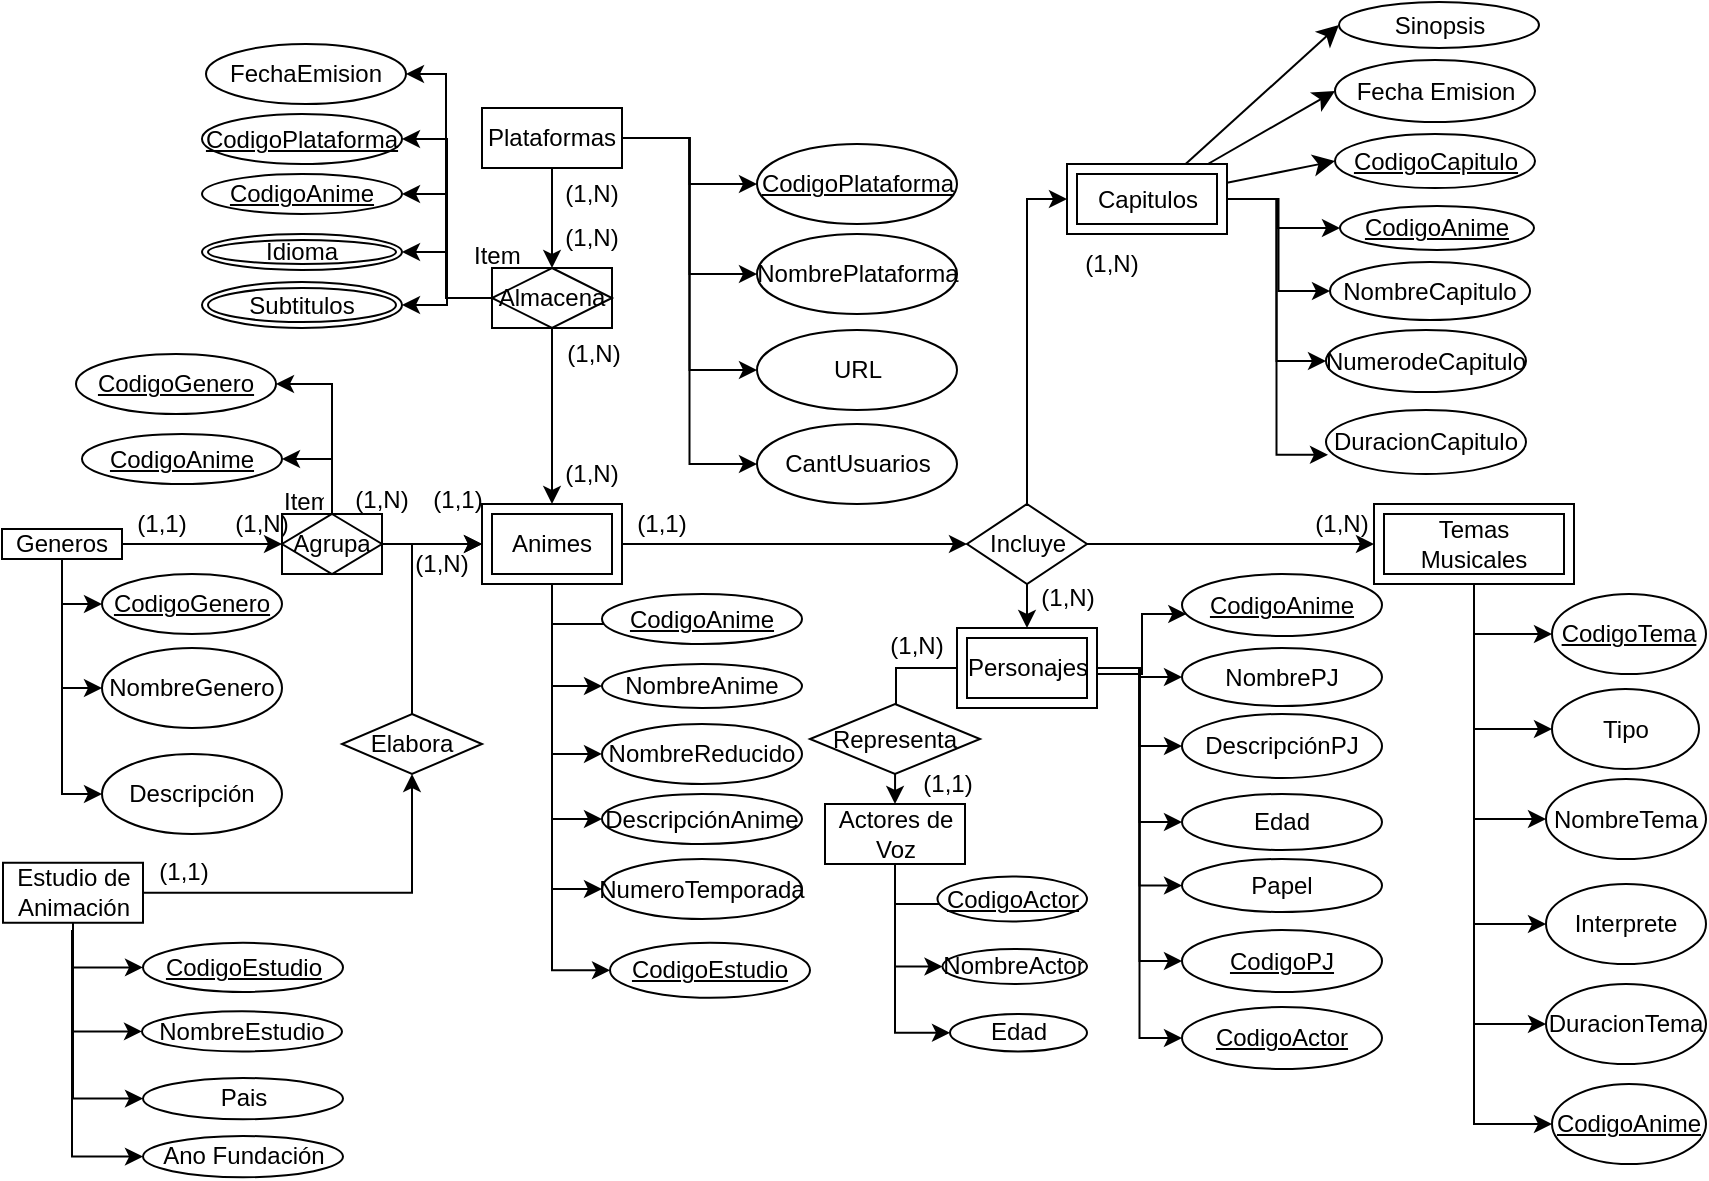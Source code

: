 <mxfile version="27.2.0" pages="2">
  <diagram id="LH-tsKkg5Ud5S8IPv6GC" name="Modelo_Conceptual">
    <mxGraphModel dx="1025" dy="602" grid="0" gridSize="10" guides="1" tooltips="1" connect="1" arrows="1" fold="1" page="0" pageScale="1" pageWidth="827" pageHeight="1169" math="0" shadow="0">
      <root>
        <mxCell id="0" />
        <mxCell id="1" parent="0" />
        <mxCell id="yPKjM2R4A8rT06k8sIfZ-1" style="edgeStyle=orthogonalEdgeStyle;rounded=0;orthogonalLoop=1;jettySize=auto;html=1;entryX=0;entryY=0.5;entryDx=0;entryDy=0;" edge="1" parent="1" source="yPKjM2R4A8rT06k8sIfZ-6" target="yPKjM2R4A8rT06k8sIfZ-85">
          <mxGeometry relative="1" as="geometry" />
        </mxCell>
        <mxCell id="yPKjM2R4A8rT06k8sIfZ-2" style="edgeStyle=orthogonalEdgeStyle;rounded=0;orthogonalLoop=1;jettySize=auto;html=1;entryX=0;entryY=0.5;entryDx=0;entryDy=0;" edge="1" parent="1" source="yPKjM2R4A8rT06k8sIfZ-6" target="yPKjM2R4A8rT06k8sIfZ-84">
          <mxGeometry relative="1" as="geometry" />
        </mxCell>
        <mxCell id="yPKjM2R4A8rT06k8sIfZ-3" style="edgeStyle=orthogonalEdgeStyle;rounded=0;orthogonalLoop=1;jettySize=auto;html=1;entryX=0;entryY=0.5;entryDx=0;entryDy=0;" edge="1" parent="1" source="yPKjM2R4A8rT06k8sIfZ-6" target="yPKjM2R4A8rT06k8sIfZ-86">
          <mxGeometry relative="1" as="geometry" />
        </mxCell>
        <mxCell id="yPKjM2R4A8rT06k8sIfZ-4" style="edgeStyle=orthogonalEdgeStyle;rounded=0;orthogonalLoop=1;jettySize=auto;html=1;entryX=0;entryY=0.5;entryDx=0;entryDy=0;" edge="1" parent="1" source="yPKjM2R4A8rT06k8sIfZ-6" target="yPKjM2R4A8rT06k8sIfZ-95">
          <mxGeometry relative="1" as="geometry" />
        </mxCell>
        <mxCell id="yPKjM2R4A8rT06k8sIfZ-5" style="edgeStyle=orthogonalEdgeStyle;rounded=0;orthogonalLoop=1;jettySize=auto;html=1;" edge="1" parent="1" source="yPKjM2R4A8rT06k8sIfZ-6" target="yPKjM2R4A8rT06k8sIfZ-58">
          <mxGeometry relative="1" as="geometry" />
        </mxCell>
        <mxCell id="yPKjM2R4A8rT06k8sIfZ-6" value="Plataformas" style="whiteSpace=wrap;html=1;align=center;" vertex="1" parent="1">
          <mxGeometry x="340" y="100" width="70" height="30" as="geometry" />
        </mxCell>
        <mxCell id="yPKjM2R4A8rT06k8sIfZ-7" style="edgeStyle=orthogonalEdgeStyle;rounded=0;orthogonalLoop=1;jettySize=auto;html=1;entryX=0;entryY=0.5;entryDx=0;entryDy=0;" edge="1" parent="1" source="yPKjM2R4A8rT06k8sIfZ-11" target="yPKjM2R4A8rT06k8sIfZ-52">
          <mxGeometry relative="1" as="geometry" />
        </mxCell>
        <mxCell id="yPKjM2R4A8rT06k8sIfZ-8" style="edgeStyle=orthogonalEdgeStyle;rounded=0;orthogonalLoop=1;jettySize=auto;html=1;entryX=0;entryY=0.5;entryDx=0;entryDy=0;" edge="1" parent="1" source="yPKjM2R4A8rT06k8sIfZ-11" target="yPKjM2R4A8rT06k8sIfZ-83">
          <mxGeometry relative="1" as="geometry" />
        </mxCell>
        <mxCell id="yPKjM2R4A8rT06k8sIfZ-9" style="edgeStyle=orthogonalEdgeStyle;rounded=0;orthogonalLoop=1;jettySize=auto;html=1;entryX=0;entryY=0.5;entryDx=0;entryDy=0;" edge="1" parent="1" source="yPKjM2R4A8rT06k8sIfZ-11" target="yPKjM2R4A8rT06k8sIfZ-87">
          <mxGeometry relative="1" as="geometry" />
        </mxCell>
        <mxCell id="yPKjM2R4A8rT06k8sIfZ-10" style="edgeStyle=orthogonalEdgeStyle;rounded=0;orthogonalLoop=1;jettySize=auto;html=1;entryX=0;entryY=0.5;entryDx=0;entryDy=0;" edge="1" parent="1" source="yPKjM2R4A8rT06k8sIfZ-11" target="yPKjM2R4A8rT06k8sIfZ-90">
          <mxGeometry relative="1" as="geometry" />
        </mxCell>
        <mxCell id="yPKjM2R4A8rT06k8sIfZ-11" value="Generos" style="whiteSpace=wrap;html=1;align=center;" vertex="1" parent="1">
          <mxGeometry x="100" y="310.5" width="60" height="15" as="geometry" />
        </mxCell>
        <mxCell id="yPKjM2R4A8rT06k8sIfZ-12" style="edgeStyle=orthogonalEdgeStyle;rounded=0;orthogonalLoop=1;jettySize=auto;html=1;entryX=0;entryY=0.5;entryDx=0;entryDy=0;" edge="1" parent="1" source="yPKjM2R4A8rT06k8sIfZ-21" target="yPKjM2R4A8rT06k8sIfZ-64">
          <mxGeometry relative="1" as="geometry" />
        </mxCell>
        <mxCell id="yPKjM2R4A8rT06k8sIfZ-13" style="edgeStyle=orthogonalEdgeStyle;rounded=0;orthogonalLoop=1;jettySize=auto;html=1;entryX=0;entryY=0.5;entryDx=0;entryDy=0;" edge="1" parent="1" source="yPKjM2R4A8rT06k8sIfZ-21" target="yPKjM2R4A8rT06k8sIfZ-105">
          <mxGeometry relative="1" as="geometry" />
        </mxCell>
        <mxCell id="yPKjM2R4A8rT06k8sIfZ-14" style="edgeStyle=orthogonalEdgeStyle;rounded=0;orthogonalLoop=1;jettySize=auto;html=1;entryX=0;entryY=0.5;entryDx=0;entryDy=0;" edge="1" parent="1" source="yPKjM2R4A8rT06k8sIfZ-21" target="yPKjM2R4A8rT06k8sIfZ-106">
          <mxGeometry relative="1" as="geometry" />
        </mxCell>
        <mxCell id="yPKjM2R4A8rT06k8sIfZ-15" style="edgeStyle=orthogonalEdgeStyle;rounded=0;orthogonalLoop=1;jettySize=auto;html=1;entryX=0;entryY=0.5;entryDx=0;entryDy=0;" edge="1" parent="1" source="yPKjM2R4A8rT06k8sIfZ-21" target="yPKjM2R4A8rT06k8sIfZ-108">
          <mxGeometry relative="1" as="geometry" />
        </mxCell>
        <mxCell id="yPKjM2R4A8rT06k8sIfZ-16" style="edgeStyle=orthogonalEdgeStyle;rounded=0;orthogonalLoop=1;jettySize=auto;html=1;entryX=0;entryY=0.5;entryDx=0;entryDy=0;" edge="1" parent="1" source="yPKjM2R4A8rT06k8sIfZ-21" target="yPKjM2R4A8rT06k8sIfZ-109">
          <mxGeometry relative="1" as="geometry" />
        </mxCell>
        <mxCell id="yPKjM2R4A8rT06k8sIfZ-17" style="edgeStyle=orthogonalEdgeStyle;rounded=0;orthogonalLoop=1;jettySize=auto;html=1;entryX=0;entryY=0.5;entryDx=0;entryDy=0;" edge="1" parent="1" source="yPKjM2R4A8rT06k8sIfZ-21" target="yPKjM2R4A8rT06k8sIfZ-107">
          <mxGeometry relative="1" as="geometry" />
        </mxCell>
        <mxCell id="yPKjM2R4A8rT06k8sIfZ-18" style="edgeStyle=orthogonalEdgeStyle;rounded=0;orthogonalLoop=1;jettySize=auto;html=1;entryX=0;entryY=0.5;entryDx=0;entryDy=0;" edge="1" parent="1" source="yPKjM2R4A8rT06k8sIfZ-21" target="yPKjM2R4A8rT06k8sIfZ-110">
          <mxGeometry relative="1" as="geometry" />
        </mxCell>
        <mxCell id="yPKjM2R4A8rT06k8sIfZ-21" value="Animes" style="shape=ext;margin=3;double=1;whiteSpace=wrap;html=1;align=center;" vertex="1" parent="1">
          <mxGeometry x="340" y="298" width="70" height="40" as="geometry" />
        </mxCell>
        <mxCell id="yPKjM2R4A8rT06k8sIfZ-22" style="edgeStyle=orthogonalEdgeStyle;rounded=0;orthogonalLoop=1;jettySize=auto;html=1;entryX=0;entryY=0.5;entryDx=0;entryDy=0;exitX=0.5;exitY=1;exitDx=0;exitDy=0;" edge="1" parent="1" source="yPKjM2R4A8rT06k8sIfZ-25" target="yPKjM2R4A8rT06k8sIfZ-89">
          <mxGeometry relative="1" as="geometry" />
        </mxCell>
        <mxCell id="yPKjM2R4A8rT06k8sIfZ-23" style="edgeStyle=orthogonalEdgeStyle;rounded=0;orthogonalLoop=1;jettySize=auto;html=1;entryX=0;entryY=0.5;entryDx=0;entryDy=0;" edge="1" parent="1" source="yPKjM2R4A8rT06k8sIfZ-25" target="yPKjM2R4A8rT06k8sIfZ-91">
          <mxGeometry relative="1" as="geometry" />
        </mxCell>
        <mxCell id="yPKjM2R4A8rT06k8sIfZ-24" style="edgeStyle=orthogonalEdgeStyle;rounded=0;orthogonalLoop=1;jettySize=auto;html=1;entryX=0.5;entryY=1;entryDx=0;entryDy=0;" edge="1" parent="1" source="yPKjM2R4A8rT06k8sIfZ-25" target="yPKjM2R4A8rT06k8sIfZ-60">
          <mxGeometry relative="1" as="geometry" />
        </mxCell>
        <mxCell id="yPKjM2R4A8rT06k8sIfZ-25" value="Estudio de Animación" style="whiteSpace=wrap;html=1;align=center;" vertex="1" parent="1">
          <mxGeometry x="100.5" y="477.38" width="70" height="30" as="geometry" />
        </mxCell>
        <mxCell id="yPKjM2R4A8rT06k8sIfZ-26" style="edgeStyle=orthogonalEdgeStyle;rounded=0;orthogonalLoop=1;jettySize=auto;html=1;entryX=0;entryY=0.5;entryDx=0;entryDy=0;" edge="1" parent="1" source="yPKjM2R4A8rT06k8sIfZ-27" target="yPKjM2R4A8rT06k8sIfZ-93">
          <mxGeometry relative="1" as="geometry" />
        </mxCell>
        <mxCell id="m40B8Cy95a3cpDX_yIlF-15" style="edgeStyle=none;curved=1;rounded=0;orthogonalLoop=1;jettySize=auto;html=1;entryX=0;entryY=0.5;entryDx=0;entryDy=0;fontSize=12;startSize=8;endSize=8;" edge="1" parent="1" source="yPKjM2R4A8rT06k8sIfZ-27" target="m40B8Cy95a3cpDX_yIlF-10">
          <mxGeometry relative="1" as="geometry" />
        </mxCell>
        <mxCell id="pUoO8ainyIlQdQQ1NhdT-3" style="edgeStyle=none;curved=1;rounded=0;orthogonalLoop=1;jettySize=auto;html=1;entryX=0;entryY=0.5;entryDx=0;entryDy=0;fontSize=12;startSize=8;endSize=8;" edge="1" parent="1" source="yPKjM2R4A8rT06k8sIfZ-27" target="pUoO8ainyIlQdQQ1NhdT-1">
          <mxGeometry relative="1" as="geometry" />
        </mxCell>
        <mxCell id="pUoO8ainyIlQdQQ1NhdT-4" style="edgeStyle=none;curved=1;rounded=0;orthogonalLoop=1;jettySize=auto;html=1;entryX=0;entryY=0.5;entryDx=0;entryDy=0;fontSize=12;startSize=8;endSize=8;" edge="1" parent="1" source="yPKjM2R4A8rT06k8sIfZ-27" target="pUoO8ainyIlQdQQ1NhdT-2">
          <mxGeometry relative="1" as="geometry" />
        </mxCell>
        <mxCell id="yPKjM2R4A8rT06k8sIfZ-27" value="Capitulos" style="shape=ext;margin=3;double=1;whiteSpace=wrap;html=1;align=center;" vertex="1" parent="1">
          <mxGeometry x="632.5" y="128" width="80" height="35" as="geometry" />
        </mxCell>
        <mxCell id="yPKjM2R4A8rT06k8sIfZ-28" style="edgeStyle=orthogonalEdgeStyle;rounded=0;orthogonalLoop=1;jettySize=auto;html=1;entryX=0.5;entryY=0;entryDx=0;entryDy=0;exitX=0;exitY=0.5;exitDx=0;exitDy=0;" edge="1" parent="1" source="yPKjM2R4A8rT06k8sIfZ-35" target="yPKjM2R4A8rT06k8sIfZ-66">
          <mxGeometry relative="1" as="geometry">
            <Array as="points">
              <mxPoint x="547" y="380" />
              <mxPoint x="547" y="433" />
            </Array>
          </mxGeometry>
        </mxCell>
        <mxCell id="yPKjM2R4A8rT06k8sIfZ-29" style="edgeStyle=orthogonalEdgeStyle;rounded=0;orthogonalLoop=1;jettySize=auto;html=1;entryX=0;entryY=0.5;entryDx=0;entryDy=0;" edge="1" parent="1" source="yPKjM2R4A8rT06k8sIfZ-35" target="yPKjM2R4A8rT06k8sIfZ-114">
          <mxGeometry relative="1" as="geometry" />
        </mxCell>
        <mxCell id="yPKjM2R4A8rT06k8sIfZ-30" style="edgeStyle=orthogonalEdgeStyle;rounded=0;orthogonalLoop=1;jettySize=auto;html=1;entryX=0;entryY=0.5;entryDx=0;entryDy=0;" edge="1" parent="1" source="yPKjM2R4A8rT06k8sIfZ-35" target="yPKjM2R4A8rT06k8sIfZ-117">
          <mxGeometry relative="1" as="geometry" />
        </mxCell>
        <mxCell id="yPKjM2R4A8rT06k8sIfZ-31" style="edgeStyle=orthogonalEdgeStyle;rounded=0;orthogonalLoop=1;jettySize=auto;html=1;entryX=0;entryY=0.5;entryDx=0;entryDy=0;" edge="1" parent="1" source="yPKjM2R4A8rT06k8sIfZ-35" target="yPKjM2R4A8rT06k8sIfZ-118">
          <mxGeometry relative="1" as="geometry" />
        </mxCell>
        <mxCell id="yPKjM2R4A8rT06k8sIfZ-32" value="" style="edgeStyle=orthogonalEdgeStyle;rounded=0;orthogonalLoop=1;jettySize=auto;html=1;" edge="1" parent="1" source="yPKjM2R4A8rT06k8sIfZ-35" target="yPKjM2R4A8rT06k8sIfZ-116">
          <mxGeometry relative="1" as="geometry">
            <Array as="points">
              <mxPoint x="670" y="383" />
              <mxPoint x="670" y="353" />
            </Array>
          </mxGeometry>
        </mxCell>
        <mxCell id="yPKjM2R4A8rT06k8sIfZ-33" style="edgeStyle=orthogonalEdgeStyle;rounded=0;orthogonalLoop=1;jettySize=auto;html=1;entryX=0;entryY=0.5;entryDx=0;entryDy=0;" edge="1" parent="1" source="yPKjM2R4A8rT06k8sIfZ-35" target="yPKjM2R4A8rT06k8sIfZ-115">
          <mxGeometry relative="1" as="geometry" />
        </mxCell>
        <mxCell id="yPKjM2R4A8rT06k8sIfZ-34" style="edgeStyle=orthogonalEdgeStyle;rounded=0;orthogonalLoop=1;jettySize=auto;html=1;entryX=0;entryY=0.5;entryDx=0;entryDy=0;" edge="1" parent="1" source="yPKjM2R4A8rT06k8sIfZ-35" target="m40B8Cy95a3cpDX_yIlF-1">
          <mxGeometry relative="1" as="geometry" />
        </mxCell>
        <mxCell id="yPKjM2R4A8rT06k8sIfZ-35" value="Personajes" style="shape=ext;margin=3;double=1;whiteSpace=wrap;html=1;align=center;" vertex="1" parent="1">
          <mxGeometry x="577.5" y="360" width="70" height="40" as="geometry" />
        </mxCell>
        <mxCell id="yPKjM2R4A8rT06k8sIfZ-36" style="edgeStyle=orthogonalEdgeStyle;rounded=0;orthogonalLoop=1;jettySize=auto;html=1;entryX=0;entryY=0.5;entryDx=0;entryDy=0;exitX=0.5;exitY=1;exitDx=0;exitDy=0;" edge="1" parent="1" source="u6tj_D33rpgcY06mRTiN-1" target="yPKjM2R4A8rT06k8sIfZ-113">
          <mxGeometry relative="1" as="geometry">
            <mxPoint x="825" y="333" as="sourcePoint" />
            <Array as="points">
              <mxPoint x="836" y="363" />
            </Array>
          </mxGeometry>
        </mxCell>
        <mxCell id="yPKjM2R4A8rT06k8sIfZ-37" style="edgeStyle=orthogonalEdgeStyle;rounded=0;orthogonalLoop=1;jettySize=auto;html=1;entryX=0;entryY=0.5;entryDx=0;entryDy=0;exitX=0.5;exitY=1;exitDx=0;exitDy=0;" edge="1" parent="1" source="u6tj_D33rpgcY06mRTiN-1" target="yPKjM2R4A8rT06k8sIfZ-98">
          <mxGeometry relative="1" as="geometry">
            <mxPoint x="825" y="333" as="sourcePoint" />
          </mxGeometry>
        </mxCell>
        <mxCell id="yPKjM2R4A8rT06k8sIfZ-38" style="edgeStyle=orthogonalEdgeStyle;rounded=0;orthogonalLoop=1;jettySize=auto;html=1;entryX=0;entryY=0.5;entryDx=0;entryDy=0;exitX=0.5;exitY=1;exitDx=0;exitDy=0;" edge="1" parent="1" source="u6tj_D33rpgcY06mRTiN-1" target="yPKjM2R4A8rT06k8sIfZ-99">
          <mxGeometry relative="1" as="geometry">
            <mxPoint x="825" y="333" as="sourcePoint" />
          </mxGeometry>
        </mxCell>
        <mxCell id="yPKjM2R4A8rT06k8sIfZ-39" style="edgeStyle=orthogonalEdgeStyle;rounded=0;orthogonalLoop=1;jettySize=auto;html=1;entryX=0;entryY=0.5;entryDx=0;entryDy=0;exitX=0.5;exitY=1;exitDx=0;exitDy=0;" edge="1" parent="1" source="u6tj_D33rpgcY06mRTiN-1" target="yPKjM2R4A8rT06k8sIfZ-100">
          <mxGeometry relative="1" as="geometry">
            <mxPoint x="825" y="333" as="sourcePoint" />
          </mxGeometry>
        </mxCell>
        <mxCell id="yPKjM2R4A8rT06k8sIfZ-40" style="edgeStyle=orthogonalEdgeStyle;rounded=0;orthogonalLoop=1;jettySize=auto;html=1;entryX=0;entryY=0.5;entryDx=0;entryDy=0;exitX=0.5;exitY=1;exitDx=0;exitDy=0;" edge="1" parent="1" source="u6tj_D33rpgcY06mRTiN-1" target="yPKjM2R4A8rT06k8sIfZ-101">
          <mxGeometry relative="1" as="geometry">
            <mxPoint x="825" y="333" as="sourcePoint" />
          </mxGeometry>
        </mxCell>
        <mxCell id="yPKjM2R4A8rT06k8sIfZ-41" style="edgeStyle=orthogonalEdgeStyle;rounded=0;orthogonalLoop=1;jettySize=auto;html=1;entryX=0;entryY=0.5;entryDx=0;entryDy=0;exitX=0.5;exitY=1;exitDx=0;exitDy=0;" edge="1" parent="1" source="u6tj_D33rpgcY06mRTiN-1" target="yPKjM2R4A8rT06k8sIfZ-119">
          <mxGeometry relative="1" as="geometry">
            <mxPoint x="825" y="333" as="sourcePoint" />
          </mxGeometry>
        </mxCell>
        <mxCell id="yPKjM2R4A8rT06k8sIfZ-43" style="edgeStyle=orthogonalEdgeStyle;rounded=0;orthogonalLoop=1;jettySize=auto;html=1;entryX=0;entryY=0.5;entryDx=0;entryDy=0;" edge="1" parent="1" source="yPKjM2R4A8rT06k8sIfZ-48" target="yPKjM2R4A8rT06k8sIfZ-102">
          <mxGeometry relative="1" as="geometry" />
        </mxCell>
        <mxCell id="yPKjM2R4A8rT06k8sIfZ-44" style="edgeStyle=orthogonalEdgeStyle;rounded=0;orthogonalLoop=1;jettySize=auto;html=1;entryX=0;entryY=0.5;entryDx=0;entryDy=0;" edge="1" parent="1" source="yPKjM2R4A8rT06k8sIfZ-48" target="yPKjM2R4A8rT06k8sIfZ-103">
          <mxGeometry relative="1" as="geometry" />
        </mxCell>
        <mxCell id="yPKjM2R4A8rT06k8sIfZ-45" style="edgeStyle=orthogonalEdgeStyle;rounded=0;orthogonalLoop=1;jettySize=auto;html=1;entryX=0;entryY=0.5;entryDx=0;entryDy=0;" edge="1" parent="1" source="yPKjM2R4A8rT06k8sIfZ-48" target="yPKjM2R4A8rT06k8sIfZ-104">
          <mxGeometry relative="1" as="geometry" />
        </mxCell>
        <mxCell id="yPKjM2R4A8rT06k8sIfZ-48" value="Actores de Voz" style="whiteSpace=wrap;html=1;align=center;" vertex="1" parent="1">
          <mxGeometry x="511.5" y="448" width="70" height="30" as="geometry" />
        </mxCell>
        <mxCell id="yPKjM2R4A8rT06k8sIfZ-49" style="edgeStyle=orthogonalEdgeStyle;rounded=0;orthogonalLoop=1;jettySize=auto;html=1;entryX=0;entryY=0.5;entryDx=0;entryDy=0;" edge="1" parent="1" source="yPKjM2R4A8rT06k8sIfZ-52" target="yPKjM2R4A8rT06k8sIfZ-21">
          <mxGeometry relative="1" as="geometry" />
        </mxCell>
        <mxCell id="yPKjM2R4A8rT06k8sIfZ-50" style="edgeStyle=orthogonalEdgeStyle;rounded=0;orthogonalLoop=1;jettySize=auto;html=1;entryX=1;entryY=0.5;entryDx=0;entryDy=0;" edge="1" parent="1" source="yPKjM2R4A8rT06k8sIfZ-52" target="yPKjM2R4A8rT06k8sIfZ-125">
          <mxGeometry relative="1" as="geometry">
            <Array as="points">
              <mxPoint x="265" y="238" />
            </Array>
          </mxGeometry>
        </mxCell>
        <mxCell id="yPKjM2R4A8rT06k8sIfZ-51" style="edgeStyle=orthogonalEdgeStyle;rounded=0;orthogonalLoop=1;jettySize=auto;html=1;entryX=1;entryY=0.5;entryDx=0;entryDy=0;" edge="1" parent="1" source="yPKjM2R4A8rT06k8sIfZ-52" target="yPKjM2R4A8rT06k8sIfZ-126">
          <mxGeometry relative="1" as="geometry" />
        </mxCell>
        <mxCell id="yPKjM2R4A8rT06k8sIfZ-52" value="Agrupa" style="shape=associativeEntity;whiteSpace=wrap;html=1;align=center;" vertex="1" parent="1">
          <mxGeometry x="240" y="303" width="50" height="30" as="geometry" />
        </mxCell>
        <mxCell id="yPKjM2R4A8rT06k8sIfZ-53" style="edgeStyle=orthogonalEdgeStyle;rounded=0;orthogonalLoop=1;jettySize=auto;html=1;" edge="1" parent="1" source="yPKjM2R4A8rT06k8sIfZ-58" target="yPKjM2R4A8rT06k8sIfZ-21">
          <mxGeometry relative="1" as="geometry" />
        </mxCell>
        <mxCell id="yPKjM2R4A8rT06k8sIfZ-54" style="edgeStyle=orthogonalEdgeStyle;rounded=0;orthogonalLoop=1;jettySize=auto;html=1;entryX=1;entryY=0.5;entryDx=0;entryDy=0;" edge="1" parent="1" source="yPKjM2R4A8rT06k8sIfZ-58" target="yPKjM2R4A8rT06k8sIfZ-124">
          <mxGeometry relative="1" as="geometry" />
        </mxCell>
        <mxCell id="yPKjM2R4A8rT06k8sIfZ-55" style="edgeStyle=orthogonalEdgeStyle;rounded=0;orthogonalLoop=1;jettySize=auto;html=1;entryX=1;entryY=0.5;entryDx=0;entryDy=0;" edge="1" parent="1" source="yPKjM2R4A8rT06k8sIfZ-58" target="yPKjM2R4A8rT06k8sIfZ-123">
          <mxGeometry relative="1" as="geometry" />
        </mxCell>
        <mxCell id="yPKjM2R4A8rT06k8sIfZ-56" style="edgeStyle=orthogonalEdgeStyle;rounded=0;orthogonalLoop=1;jettySize=auto;html=1;entryX=1;entryY=0.5;entryDx=0;entryDy=0;" edge="1" parent="1" source="yPKjM2R4A8rT06k8sIfZ-58" target="yPKjM2R4A8rT06k8sIfZ-127">
          <mxGeometry relative="1" as="geometry" />
        </mxCell>
        <mxCell id="yPKjM2R4A8rT06k8sIfZ-57" style="edgeStyle=orthogonalEdgeStyle;rounded=0;orthogonalLoop=1;jettySize=auto;html=1;entryX=1;entryY=0.5;entryDx=0;entryDy=0;" edge="1" parent="1" source="yPKjM2R4A8rT06k8sIfZ-58" target="yPKjM2R4A8rT06k8sIfZ-128">
          <mxGeometry relative="1" as="geometry" />
        </mxCell>
        <mxCell id="yPKjM2R4A8rT06k8sIfZ-58" value="Almacena" style="shape=associativeEntity;whiteSpace=wrap;html=1;align=center;" vertex="1" parent="1">
          <mxGeometry x="345" y="180" width="60" height="30" as="geometry" />
        </mxCell>
        <mxCell id="yPKjM2R4A8rT06k8sIfZ-59" style="edgeStyle=orthogonalEdgeStyle;rounded=0;orthogonalLoop=1;jettySize=auto;html=1;" edge="1" parent="1" source="yPKjM2R4A8rT06k8sIfZ-60" target="yPKjM2R4A8rT06k8sIfZ-21">
          <mxGeometry relative="1" as="geometry">
            <Array as="points">
              <mxPoint x="305" y="318" />
            </Array>
          </mxGeometry>
        </mxCell>
        <mxCell id="yPKjM2R4A8rT06k8sIfZ-60" value="Elabora" style="shape=rhombus;perimeter=rhombusPerimeter;whiteSpace=wrap;html=1;align=center;" vertex="1" parent="1">
          <mxGeometry x="270" y="403" width="70" height="30" as="geometry" />
        </mxCell>
        <mxCell id="yPKjM2R4A8rT06k8sIfZ-61" style="edgeStyle=orthogonalEdgeStyle;rounded=0;orthogonalLoop=1;jettySize=auto;html=1;entryX=0;entryY=0.5;entryDx=0;entryDy=0;" edge="1" parent="1" source="yPKjM2R4A8rT06k8sIfZ-64" target="u6tj_D33rpgcY06mRTiN-1">
          <mxGeometry relative="1" as="geometry">
            <mxPoint x="790" y="318" as="targetPoint" />
          </mxGeometry>
        </mxCell>
        <mxCell id="yPKjM2R4A8rT06k8sIfZ-62" style="edgeStyle=orthogonalEdgeStyle;rounded=0;orthogonalLoop=1;jettySize=auto;html=1;entryX=0.5;entryY=0;entryDx=0;entryDy=0;exitX=0.5;exitY=1;exitDx=0;exitDy=0;" edge="1" parent="1" source="yPKjM2R4A8rT06k8sIfZ-64" target="yPKjM2R4A8rT06k8sIfZ-35">
          <mxGeometry relative="1" as="geometry" />
        </mxCell>
        <mxCell id="yPKjM2R4A8rT06k8sIfZ-63" style="edgeStyle=orthogonalEdgeStyle;rounded=0;orthogonalLoop=1;jettySize=auto;html=1;entryX=0;entryY=0.5;entryDx=0;entryDy=0;" edge="1" parent="1" source="yPKjM2R4A8rT06k8sIfZ-64" target="yPKjM2R4A8rT06k8sIfZ-27">
          <mxGeometry relative="1" as="geometry" />
        </mxCell>
        <mxCell id="yPKjM2R4A8rT06k8sIfZ-64" value="Incluye" style="shape=rhombus;perimeter=rhombusPerimeter;whiteSpace=wrap;html=1;align=center;" vertex="1" parent="1">
          <mxGeometry x="582.5" y="298" width="60" height="40" as="geometry" />
        </mxCell>
        <mxCell id="yPKjM2R4A8rT06k8sIfZ-65" style="edgeStyle=orthogonalEdgeStyle;rounded=0;orthogonalLoop=1;jettySize=auto;html=1;entryX=0.5;entryY=0;entryDx=0;entryDy=0;" edge="1" parent="1" target="yPKjM2R4A8rT06k8sIfZ-48">
          <mxGeometry relative="1" as="geometry">
            <mxPoint x="546.55" y="430.489" as="sourcePoint" />
          </mxGeometry>
        </mxCell>
        <mxCell id="yPKjM2R4A8rT06k8sIfZ-66" value="Representa" style="shape=rhombus;perimeter=rhombusPerimeter;whiteSpace=wrap;html=1;align=center;" vertex="1" parent="1">
          <mxGeometry x="504" y="398" width="85" height="35" as="geometry" />
        </mxCell>
        <mxCell id="yPKjM2R4A8rT06k8sIfZ-67" value="Item" style="text;strokeColor=none;fillColor=none;spacingLeft=4;spacingRight=4;overflow=hidden;rotatable=0;points=[[0,0.5],[1,0.5]];portConstraint=eastwest;fontSize=12;whiteSpace=wrap;html=1;" vertex="1" parent="1">
          <mxGeometry x="235" y="283" width="30" height="20" as="geometry" />
        </mxCell>
        <mxCell id="yPKjM2R4A8rT06k8sIfZ-68" value="Item" style="text;strokeColor=none;fillColor=none;spacingLeft=4;spacingRight=4;overflow=hidden;rotatable=0;points=[[0,0.5],[1,0.5]];portConstraint=eastwest;fontSize=12;whiteSpace=wrap;html=1;" vertex="1" parent="1">
          <mxGeometry x="330" y="160" width="40" height="30" as="geometry" />
        </mxCell>
        <mxCell id="yPKjM2R4A8rT06k8sIfZ-69" value="(1,1)" style="text;html=1;align=center;verticalAlign=middle;whiteSpace=wrap;rounded=0;" vertex="1" parent="1">
          <mxGeometry x="150" y="293" width="60" height="30" as="geometry" />
        </mxCell>
        <mxCell id="yPKjM2R4A8rT06k8sIfZ-70" value="(1,N)" style="text;html=1;align=center;verticalAlign=middle;whiteSpace=wrap;rounded=0;" vertex="1" parent="1">
          <mxGeometry x="365" y="128" width="60" height="30" as="geometry" />
        </mxCell>
        <mxCell id="yPKjM2R4A8rT06k8sIfZ-71" value="(1,N)" style="text;html=1;align=center;verticalAlign=middle;whiteSpace=wrap;rounded=0;" vertex="1" parent="1">
          <mxGeometry x="200" y="293" width="60" height="30" as="geometry" />
        </mxCell>
        <mxCell id="yPKjM2R4A8rT06k8sIfZ-72" value="(1,1)" style="text;html=1;align=center;verticalAlign=middle;whiteSpace=wrap;rounded=0;" vertex="1" parent="1">
          <mxGeometry x="298" y="280.5" width="60" height="30" as="geometry" />
        </mxCell>
        <mxCell id="yPKjM2R4A8rT06k8sIfZ-73" value="(1,N)" style="text;html=1;align=center;verticalAlign=middle;whiteSpace=wrap;rounded=0;" vertex="1" parent="1">
          <mxGeometry x="365" y="150" width="60" height="30" as="geometry" />
        </mxCell>
        <mxCell id="yPKjM2R4A8rT06k8sIfZ-74" value="(1,N)" style="text;html=1;align=center;verticalAlign=middle;whiteSpace=wrap;rounded=0;" vertex="1" parent="1">
          <mxGeometry x="367" y="210" width="58" height="26" as="geometry" />
        </mxCell>
        <mxCell id="yPKjM2R4A8rT06k8sIfZ-75" value="(1,N)" style="text;html=1;align=center;verticalAlign=middle;whiteSpace=wrap;rounded=0;" vertex="1" parent="1">
          <mxGeometry x="365" y="268" width="60" height="30" as="geometry" />
        </mxCell>
        <mxCell id="yPKjM2R4A8rT06k8sIfZ-76" value="(1,N)" style="text;html=1;align=center;verticalAlign=middle;whiteSpace=wrap;rounded=0;" vertex="1" parent="1">
          <mxGeometry x="290" y="313" width="60" height="30" as="geometry" />
        </mxCell>
        <mxCell id="yPKjM2R4A8rT06k8sIfZ-77" value="(1,N)" style="text;html=1;align=center;verticalAlign=middle;whiteSpace=wrap;rounded=0;" vertex="1" parent="1">
          <mxGeometry x="625" y="163" width="60" height="30" as="geometry" />
        </mxCell>
        <mxCell id="yPKjM2R4A8rT06k8sIfZ-78" value="(1,N)" style="text;html=1;align=center;verticalAlign=middle;whiteSpace=wrap;rounded=0;" vertex="1" parent="1">
          <mxGeometry x="740" y="293" width="60" height="30" as="geometry" />
        </mxCell>
        <mxCell id="yPKjM2R4A8rT06k8sIfZ-79" value="(1,N)" style="text;html=1;align=center;verticalAlign=middle;whiteSpace=wrap;rounded=0;" vertex="1" parent="1">
          <mxGeometry x="602.75" y="330" width="60" height="30" as="geometry" />
        </mxCell>
        <mxCell id="yPKjM2R4A8rT06k8sIfZ-80" value="(1,N)" style="text;html=1;align=center;verticalAlign=middle;whiteSpace=wrap;rounded=0;" vertex="1" parent="1">
          <mxGeometry x="526.25" y="355" width="62.75" height="28" as="geometry" />
        </mxCell>
        <mxCell id="yPKjM2R4A8rT06k8sIfZ-81" value="(1,1)" style="text;html=1;align=center;verticalAlign=middle;whiteSpace=wrap;rounded=0;" vertex="1" parent="1">
          <mxGeometry x="400" y="293" width="60" height="30" as="geometry" />
        </mxCell>
        <mxCell id="yPKjM2R4A8rT06k8sIfZ-82" value="(1,1)" style="text;html=1;align=center;verticalAlign=middle;whiteSpace=wrap;rounded=0;" vertex="1" parent="1">
          <mxGeometry x="542.75" y="423" width="60" height="30" as="geometry" />
        </mxCell>
        <mxCell id="yPKjM2R4A8rT06k8sIfZ-83" value="CodigoGenero" style="ellipse;whiteSpace=wrap;html=1;align=center;fontStyle=4;" vertex="1" parent="1">
          <mxGeometry x="150" y="333" width="90" height="30" as="geometry" />
        </mxCell>
        <mxCell id="yPKjM2R4A8rT06k8sIfZ-84" value="NombrePlataforma" style="ellipse;whiteSpace=wrap;html=1;align=center;" vertex="1" parent="1">
          <mxGeometry x="477.5" y="163" width="100" height="40" as="geometry" />
        </mxCell>
        <mxCell id="yPKjM2R4A8rT06k8sIfZ-85" value="CodigoPlataforma" style="ellipse;whiteSpace=wrap;html=1;align=center;fontStyle=4;" vertex="1" parent="1">
          <mxGeometry x="477.5" y="118" width="100" height="40" as="geometry" />
        </mxCell>
        <mxCell id="yPKjM2R4A8rT06k8sIfZ-86" value="CantUsuarios" style="ellipse;whiteSpace=wrap;html=1;align=center;" vertex="1" parent="1">
          <mxGeometry x="477.5" y="258" width="100" height="40" as="geometry" />
        </mxCell>
        <mxCell id="yPKjM2R4A8rT06k8sIfZ-87" value="NombreGenero" style="ellipse;whiteSpace=wrap;html=1;align=center;" vertex="1" parent="1">
          <mxGeometry x="150" y="370" width="90" height="40" as="geometry" />
        </mxCell>
        <mxCell id="yPKjM2R4A8rT06k8sIfZ-88" value="(1,1)" style="text;html=1;align=center;verticalAlign=middle;whiteSpace=wrap;rounded=0;" vertex="1" parent="1">
          <mxGeometry x="160.5" y="467.38" width="60" height="30" as="geometry" />
        </mxCell>
        <mxCell id="yPKjM2R4A8rT06k8sIfZ-89" value="CodigoEstudio" style="ellipse;whiteSpace=wrap;html=1;align=center;fontStyle=4;" vertex="1" parent="1">
          <mxGeometry x="170.5" y="517.38" width="100" height="24.62" as="geometry" />
        </mxCell>
        <mxCell id="yPKjM2R4A8rT06k8sIfZ-90" value="Descripción" style="ellipse;whiteSpace=wrap;html=1;align=center;" vertex="1" parent="1">
          <mxGeometry x="150" y="423" width="90" height="40" as="geometry" />
        </mxCell>
        <mxCell id="yPKjM2R4A8rT06k8sIfZ-91" value="NombreEstudio" style="ellipse;whiteSpace=wrap;html=1;align=center;" vertex="1" parent="1">
          <mxGeometry x="170" y="551.63" width="100" height="20.12" as="geometry" />
        </mxCell>
        <mxCell id="yPKjM2R4A8rT06k8sIfZ-92" value="NombreCapitulo" style="ellipse;whiteSpace=wrap;html=1;align=center;" vertex="1" parent="1">
          <mxGeometry x="764" y="177" width="100" height="29" as="geometry" />
        </mxCell>
        <mxCell id="yPKjM2R4A8rT06k8sIfZ-93" value="NumerodeCapitulo" style="ellipse;whiteSpace=wrap;html=1;align=center;" vertex="1" parent="1">
          <mxGeometry x="762" y="211" width="100" height="31" as="geometry" />
        </mxCell>
        <mxCell id="yPKjM2R4A8rT06k8sIfZ-94" value="DuracionCapitulo" style="ellipse;whiteSpace=wrap;html=1;align=center;" vertex="1" parent="1">
          <mxGeometry x="762" y="251" width="100" height="32" as="geometry" />
        </mxCell>
        <mxCell id="yPKjM2R4A8rT06k8sIfZ-95" value="URL" style="ellipse;whiteSpace=wrap;html=1;align=center;" vertex="1" parent="1">
          <mxGeometry x="477.5" y="211" width="100" height="40" as="geometry" />
        </mxCell>
        <mxCell id="yPKjM2R4A8rT06k8sIfZ-96" style="edgeStyle=orthogonalEdgeStyle;rounded=0;orthogonalLoop=1;jettySize=auto;html=1;entryX=0;entryY=0.5;entryDx=0;entryDy=0;" edge="1" parent="1" source="yPKjM2R4A8rT06k8sIfZ-27" target="yPKjM2R4A8rT06k8sIfZ-92">
          <mxGeometry relative="1" as="geometry" />
        </mxCell>
        <mxCell id="yPKjM2R4A8rT06k8sIfZ-97" style="edgeStyle=orthogonalEdgeStyle;rounded=0;orthogonalLoop=1;jettySize=auto;html=1;entryX=0.01;entryY=0.7;entryDx=0;entryDy=0;entryPerimeter=0;" edge="1" parent="1" source="yPKjM2R4A8rT06k8sIfZ-27" target="yPKjM2R4A8rT06k8sIfZ-94">
          <mxGeometry relative="1" as="geometry" />
        </mxCell>
        <mxCell id="yPKjM2R4A8rT06k8sIfZ-98" value="Tipo" style="ellipse;whiteSpace=wrap;html=1;align=center;" vertex="1" parent="1">
          <mxGeometry x="875" y="390.5" width="73.5" height="40" as="geometry" />
        </mxCell>
        <mxCell id="yPKjM2R4A8rT06k8sIfZ-99" value="NombreTema" style="ellipse;whiteSpace=wrap;html=1;align=center;" vertex="1" parent="1">
          <mxGeometry x="872" y="435.5" width="80" height="40" as="geometry" />
        </mxCell>
        <mxCell id="yPKjM2R4A8rT06k8sIfZ-100" value="Interprete" style="ellipse;whiteSpace=wrap;html=1;align=center;" vertex="1" parent="1">
          <mxGeometry x="872" y="488" width="80" height="40" as="geometry" />
        </mxCell>
        <mxCell id="yPKjM2R4A8rT06k8sIfZ-101" value="DuracionTema" style="ellipse;whiteSpace=wrap;html=1;align=center;" vertex="1" parent="1">
          <mxGeometry x="872" y="538" width="80" height="40" as="geometry" />
        </mxCell>
        <mxCell id="yPKjM2R4A8rT06k8sIfZ-102" value="CodigoActor" style="ellipse;whiteSpace=wrap;html=1;align=center;fontStyle=4;" vertex="1" parent="1">
          <mxGeometry x="567.75" y="484.25" width="74.75" height="22.5" as="geometry" />
        </mxCell>
        <mxCell id="yPKjM2R4A8rT06k8sIfZ-103" value="NombreActor" style="ellipse;whiteSpace=wrap;html=1;align=center;" vertex="1" parent="1">
          <mxGeometry x="570.25" y="520.5" width="72.25" height="17.5" as="geometry" />
        </mxCell>
        <mxCell id="yPKjM2R4A8rT06k8sIfZ-104" value="Edad" style="ellipse;whiteSpace=wrap;html=1;align=center;" vertex="1" parent="1">
          <mxGeometry x="574" y="553" width="68.5" height="18.75" as="geometry" />
        </mxCell>
        <mxCell id="yPKjM2R4A8rT06k8sIfZ-105" value="CodigoAnime" style="ellipse;whiteSpace=wrap;html=1;align=center;fontStyle=4;" vertex="1" parent="1">
          <mxGeometry x="400" y="343" width="100" height="25" as="geometry" />
        </mxCell>
        <mxCell id="yPKjM2R4A8rT06k8sIfZ-106" value="NombreAnime" style="ellipse;whiteSpace=wrap;html=1;align=center;" vertex="1" parent="1">
          <mxGeometry x="400" y="378" width="100" height="22" as="geometry" />
        </mxCell>
        <mxCell id="yPKjM2R4A8rT06k8sIfZ-107" value="NumeroTemporada" style="ellipse;whiteSpace=wrap;html=1;align=center;" vertex="1" parent="1">
          <mxGeometry x="400" y="475.5" width="100" height="30" as="geometry" />
        </mxCell>
        <mxCell id="yPKjM2R4A8rT06k8sIfZ-108" value="NombreReducido" style="ellipse;whiteSpace=wrap;html=1;align=center;" vertex="1" parent="1">
          <mxGeometry x="400" y="407.99" width="100" height="30" as="geometry" />
        </mxCell>
        <mxCell id="yPKjM2R4A8rT06k8sIfZ-109" value="DescripciónAnime" style="ellipse;whiteSpace=wrap;html=1;align=center;" vertex="1" parent="1">
          <mxGeometry x="400" y="443" width="100" height="25" as="geometry" />
        </mxCell>
        <mxCell id="yPKjM2R4A8rT06k8sIfZ-110" value="CodigoEstudio" style="ellipse;whiteSpace=wrap;html=1;align=center;fontStyle=4;" vertex="1" parent="1">
          <mxGeometry x="404" y="517.38" width="100" height="27.5" as="geometry" />
        </mxCell>
        <mxCell id="yPKjM2R4A8rT06k8sIfZ-113" value="CodigoTema" style="ellipse;whiteSpace=wrap;html=1;align=center;fontStyle=4;" vertex="1" parent="1">
          <mxGeometry x="875" y="343" width="77" height="40" as="geometry" />
        </mxCell>
        <mxCell id="yPKjM2R4A8rT06k8sIfZ-114" value="NombrePJ" style="ellipse;whiteSpace=wrap;html=1;align=center;" vertex="1" parent="1">
          <mxGeometry x="690" y="370" width="100" height="29" as="geometry" />
        </mxCell>
        <mxCell id="yPKjM2R4A8rT06k8sIfZ-115" value="DescripciónPJ" style="ellipse;whiteSpace=wrap;html=1;align=center;" vertex="1" parent="1">
          <mxGeometry x="690" y="402.99" width="100" height="32.01" as="geometry" />
        </mxCell>
        <mxCell id="yPKjM2R4A8rT06k8sIfZ-116" value="CodigoAnime" style="ellipse;whiteSpace=wrap;html=1;align=center;fontStyle=4;" vertex="1" parent="1">
          <mxGeometry x="690" y="333" width="100" height="31" as="geometry" />
        </mxCell>
        <mxCell id="yPKjM2R4A8rT06k8sIfZ-117" value="Edad" style="ellipse;whiteSpace=wrap;html=1;align=center;" vertex="1" parent="1">
          <mxGeometry x="690" y="443" width="100" height="28" as="geometry" />
        </mxCell>
        <mxCell id="yPKjM2R4A8rT06k8sIfZ-118" value="Papel" style="ellipse;whiteSpace=wrap;html=1;align=center;" vertex="1" parent="1">
          <mxGeometry x="690" y="475.5" width="100" height="26.5" as="geometry" />
        </mxCell>
        <mxCell id="yPKjM2R4A8rT06k8sIfZ-119" value="CodigoAnime" style="ellipse;whiteSpace=wrap;html=1;align=center;fontStyle=4;" vertex="1" parent="1">
          <mxGeometry x="875" y="588" width="77" height="40" as="geometry" />
        </mxCell>
        <mxCell id="yPKjM2R4A8rT06k8sIfZ-122" value="CodigoPJ" style="ellipse;whiteSpace=wrap;html=1;align=center;fontStyle=4;" vertex="1" parent="1">
          <mxGeometry x="690" y="511" width="100" height="31" as="geometry" />
        </mxCell>
        <mxCell id="yPKjM2R4A8rT06k8sIfZ-123" value="CodigoPlataforma" style="ellipse;whiteSpace=wrap;html=1;align=center;fontStyle=4;" vertex="1" parent="1">
          <mxGeometry x="200" y="103" width="100" height="25" as="geometry" />
        </mxCell>
        <mxCell id="yPKjM2R4A8rT06k8sIfZ-124" value="CodigoAnime" style="ellipse;whiteSpace=wrap;html=1;align=center;fontStyle=4;" vertex="1" parent="1">
          <mxGeometry x="200" y="133" width="100" height="20" as="geometry" />
        </mxCell>
        <mxCell id="yPKjM2R4A8rT06k8sIfZ-125" value="CodigoGenero" style="ellipse;whiteSpace=wrap;html=1;align=center;fontStyle=4;" vertex="1" parent="1">
          <mxGeometry x="137" y="223" width="100" height="30" as="geometry" />
        </mxCell>
        <mxCell id="yPKjM2R4A8rT06k8sIfZ-126" value="CodigoAnime" style="ellipse;whiteSpace=wrap;html=1;align=center;fontStyle=4;" vertex="1" parent="1">
          <mxGeometry x="140" y="263" width="100" height="25" as="geometry" />
        </mxCell>
        <mxCell id="yPKjM2R4A8rT06k8sIfZ-127" value="Idioma" style="ellipse;shape=doubleEllipse;margin=3;whiteSpace=wrap;html=1;align=center;" vertex="1" parent="1">
          <mxGeometry x="200" y="163" width="100" height="18" as="geometry" />
        </mxCell>
        <mxCell id="yPKjM2R4A8rT06k8sIfZ-128" value="Subtitulos" style="ellipse;shape=doubleEllipse;margin=3;whiteSpace=wrap;html=1;align=center;" vertex="1" parent="1">
          <mxGeometry x="200" y="187" width="100" height="23" as="geometry" />
        </mxCell>
        <mxCell id="m40B8Cy95a3cpDX_yIlF-1" value="CodigoActor" style="ellipse;whiteSpace=wrap;html=1;align=center;fontStyle=4;" vertex="1" parent="1">
          <mxGeometry x="690" y="549.5" width="100" height="31" as="geometry" />
        </mxCell>
        <mxCell id="m40B8Cy95a3cpDX_yIlF-4" style="edgeStyle=orthogonalEdgeStyle;rounded=0;orthogonalLoop=1;jettySize=auto;html=1;entryX=0;entryY=0.5;entryDx=0;entryDy=0;exitX=1;exitY=0.5;exitDx=0;exitDy=0;" edge="1" parent="1" source="yPKjM2R4A8rT06k8sIfZ-35" target="yPKjM2R4A8rT06k8sIfZ-122">
          <mxGeometry relative="1" as="geometry">
            <mxPoint x="626" y="429" as="sourcePoint" />
            <mxPoint x="668" y="614" as="targetPoint" />
          </mxGeometry>
        </mxCell>
        <mxCell id="m40B8Cy95a3cpDX_yIlF-7" style="edgeStyle=orthogonalEdgeStyle;rounded=0;orthogonalLoop=1;jettySize=auto;html=1;entryX=0;entryY=0.5;entryDx=0;entryDy=0;exitX=1;exitY=0.5;exitDx=0;exitDy=0;" edge="1" parent="1" source="yPKjM2R4A8rT06k8sIfZ-27" target="m40B8Cy95a3cpDX_yIlF-16">
          <mxGeometry relative="1" as="geometry">
            <mxPoint x="729" y="60" as="sourcePoint" />
            <mxPoint x="757" y="110" as="targetPoint" />
            <Array as="points">
              <mxPoint x="738" y="146" />
              <mxPoint x="738" y="160" />
            </Array>
          </mxGeometry>
        </mxCell>
        <mxCell id="m40B8Cy95a3cpDX_yIlF-10" value="CodigoCapitulo" style="ellipse;whiteSpace=wrap;html=1;align=center;fontStyle=4;" vertex="1" parent="1">
          <mxGeometry x="766.5" y="113" width="100" height="27" as="geometry" />
        </mxCell>
        <mxCell id="m40B8Cy95a3cpDX_yIlF-16" value="CodigoAnime" style="ellipse;whiteSpace=wrap;html=1;align=center;fontStyle=4;" vertex="1" parent="1">
          <mxGeometry x="769" y="149" width="97" height="22" as="geometry" />
        </mxCell>
        <mxCell id="m40B8Cy95a3cpDX_yIlF-17" value="Pais" style="ellipse;whiteSpace=wrap;html=1;align=center;" vertex="1" parent="1">
          <mxGeometry x="170.5" y="585" width="100" height="20.62" as="geometry" />
        </mxCell>
        <mxCell id="m40B8Cy95a3cpDX_yIlF-19" style="edgeStyle=orthogonalEdgeStyle;rounded=0;orthogonalLoop=1;jettySize=auto;html=1;entryX=0;entryY=0.5;entryDx=0;entryDy=0;exitX=0.5;exitY=1;exitDx=0;exitDy=0;" edge="1" parent="1" source="yPKjM2R4A8rT06k8sIfZ-25" target="m40B8Cy95a3cpDX_yIlF-17">
          <mxGeometry relative="1" as="geometry">
            <mxPoint x="129.5" y="625.38" as="sourcePoint" />
            <mxPoint x="164.5" y="708.38" as="targetPoint" />
            <Array as="points">
              <mxPoint x="136" y="595" />
            </Array>
          </mxGeometry>
        </mxCell>
        <mxCell id="u6tj_D33rpgcY06mRTiN-1" value="Temas Musicales" style="shape=ext;margin=3;double=1;whiteSpace=wrap;html=1;align=center;" vertex="1" parent="1">
          <mxGeometry x="786" y="298" width="100" height="40" as="geometry" />
        </mxCell>
        <mxCell id="csECa_CQPEsY8qKZM6Ni-1" value="FechaEmision" style="ellipse;whiteSpace=wrap;html=1;align=center;" vertex="1" parent="1">
          <mxGeometry x="202" y="68" width="100" height="30" as="geometry" />
        </mxCell>
        <mxCell id="csECa_CQPEsY8qKZM6Ni-3" style="edgeStyle=orthogonalEdgeStyle;rounded=0;orthogonalLoop=1;jettySize=auto;html=1;entryX=1;entryY=0.5;entryDx=0;entryDy=0;exitX=0;exitY=0.5;exitDx=0;exitDy=0;" edge="1" parent="1" source="yPKjM2R4A8rT06k8sIfZ-58" target="csECa_CQPEsY8qKZM6Ni-1">
          <mxGeometry relative="1" as="geometry">
            <mxPoint x="359" y="159" as="sourcePoint" />
            <mxPoint x="314" y="80" as="targetPoint" />
            <Array as="points">
              <mxPoint x="322" y="195" />
              <mxPoint x="322" y="83" />
            </Array>
          </mxGeometry>
        </mxCell>
        <mxCell id="W_lIw8tok0XUGIt6g9eK-2" value="(1,N)" style="text;html=1;align=center;verticalAlign=middle;whiteSpace=wrap;rounded=0;" vertex="1" parent="1">
          <mxGeometry x="260" y="280.5" width="60" height="30" as="geometry" />
        </mxCell>
        <mxCell id="4U6MsdqHZymy1FMKxVgY-2" value="Ano Fundación" style="ellipse;whiteSpace=wrap;html=1;align=center;" vertex="1" parent="1">
          <mxGeometry x="170.5" y="614" width="100" height="20.62" as="geometry" />
        </mxCell>
        <mxCell id="4U6MsdqHZymy1FMKxVgY-5" style="edgeStyle=orthogonalEdgeStyle;rounded=0;orthogonalLoop=1;jettySize=auto;html=1;entryX=0;entryY=0.5;entryDx=0;entryDy=0;" edge="1" parent="1" target="4U6MsdqHZymy1FMKxVgY-2">
          <mxGeometry relative="1" as="geometry">
            <mxPoint x="135" y="511" as="sourcePoint" />
            <mxPoint x="155" y="628" as="targetPoint" />
            <Array as="points">
              <mxPoint x="135" y="624" />
            </Array>
          </mxGeometry>
        </mxCell>
        <mxCell id="pUoO8ainyIlQdQQ1NhdT-1" value="Fecha Emision" style="ellipse;whiteSpace=wrap;html=1;align=center;" vertex="1" parent="1">
          <mxGeometry x="766.5" y="76" width="100" height="31" as="geometry" />
        </mxCell>
        <mxCell id="pUoO8ainyIlQdQQ1NhdT-2" value="Sinopsis" style="ellipse;whiteSpace=wrap;html=1;align=center;" vertex="1" parent="1">
          <mxGeometry x="768.5" y="47" width="100" height="23" as="geometry" />
        </mxCell>
      </root>
    </mxGraphModel>
  </diagram>
  <diagram id="lRaUNuc8GGNTjBWt81_c" name="Modelo_Logico">
    <mxGraphModel dx="1425" dy="1402" grid="0" gridSize="10" guides="1" tooltips="1" connect="1" arrows="1" fold="1" page="0" pageScale="1" pageWidth="827" pageHeight="1169" math="0" shadow="0">
      <root>
        <mxCell id="0" />
        <mxCell id="1" parent="0" />
        <mxCell id="ipyjbiDdtXU-qdnHFGH2-1" value="GENERO" style="shape=table;startSize=19;container=1;collapsible=1;childLayout=tableLayout;fixedRows=1;rowLines=0;fontStyle=1;align=center;resizeLast=1;html=1;" vertex="1" parent="1">
          <mxGeometry x="90" y="-513" width="116" height="89" as="geometry" />
        </mxCell>
        <mxCell id="ipyjbiDdtXU-qdnHFGH2-2" value="" style="shape=tableRow;horizontal=0;startSize=0;swimlaneHead=0;swimlaneBody=0;fillColor=none;collapsible=0;dropTarget=0;points=[[0,0.5],[1,0.5]];portConstraint=eastwest;top=0;left=0;right=0;bottom=1;" vertex="1" parent="ipyjbiDdtXU-qdnHFGH2-1">
          <mxGeometry y="19" width="116" height="30" as="geometry" />
        </mxCell>
        <mxCell id="ipyjbiDdtXU-qdnHFGH2-3" value="PK" style="shape=partialRectangle;connectable=0;fillColor=none;top=0;left=0;bottom=0;right=0;fontStyle=1;overflow=hidden;whiteSpace=wrap;html=1;" vertex="1" parent="ipyjbiDdtXU-qdnHFGH2-2">
          <mxGeometry width="30" height="30" as="geometry">
            <mxRectangle width="30" height="30" as="alternateBounds" />
          </mxGeometry>
        </mxCell>
        <mxCell id="ipyjbiDdtXU-qdnHFGH2-4" value="cod_genero" style="shape=partialRectangle;connectable=0;fillColor=none;top=0;left=0;bottom=0;right=0;align=left;spacingLeft=6;fontStyle=5;overflow=hidden;whiteSpace=wrap;html=1;" vertex="1" parent="ipyjbiDdtXU-qdnHFGH2-2">
          <mxGeometry x="30" width="86" height="30" as="geometry">
            <mxRectangle width="86" height="30" as="alternateBounds" />
          </mxGeometry>
        </mxCell>
        <mxCell id="ipyjbiDdtXU-qdnHFGH2-5" value="" style="shape=tableRow;horizontal=0;startSize=0;swimlaneHead=0;swimlaneBody=0;fillColor=none;collapsible=0;dropTarget=0;points=[[0,0.5],[1,0.5]];portConstraint=eastwest;top=0;left=0;right=0;bottom=0;" vertex="1" parent="ipyjbiDdtXU-qdnHFGH2-1">
          <mxGeometry y="49" width="116" height="20" as="geometry" />
        </mxCell>
        <mxCell id="ipyjbiDdtXU-qdnHFGH2-6" value="" style="shape=partialRectangle;connectable=0;fillColor=none;top=0;left=0;bottom=0;right=0;editable=1;overflow=hidden;whiteSpace=wrap;html=1;" vertex="1" parent="ipyjbiDdtXU-qdnHFGH2-5">
          <mxGeometry width="30" height="20" as="geometry">
            <mxRectangle width="30" height="20" as="alternateBounds" />
          </mxGeometry>
        </mxCell>
        <mxCell id="ipyjbiDdtXU-qdnHFGH2-7" value="nombre" style="shape=partialRectangle;connectable=0;fillColor=none;top=0;left=0;bottom=0;right=0;align=left;spacingLeft=6;overflow=hidden;whiteSpace=wrap;html=1;" vertex="1" parent="ipyjbiDdtXU-qdnHFGH2-5">
          <mxGeometry x="30" width="86" height="20" as="geometry">
            <mxRectangle width="86" height="20" as="alternateBounds" />
          </mxGeometry>
        </mxCell>
        <mxCell id="ipyjbiDdtXU-qdnHFGH2-8" value="" style="shape=tableRow;horizontal=0;startSize=0;swimlaneHead=0;swimlaneBody=0;fillColor=none;collapsible=0;dropTarget=0;points=[[0,0.5],[1,0.5]];portConstraint=eastwest;top=0;left=0;right=0;bottom=0;" vertex="1" parent="ipyjbiDdtXU-qdnHFGH2-1">
          <mxGeometry y="69" width="116" height="20" as="geometry" />
        </mxCell>
        <mxCell id="ipyjbiDdtXU-qdnHFGH2-9" value="" style="shape=partialRectangle;connectable=0;fillColor=none;top=0;left=0;bottom=0;right=0;editable=1;overflow=hidden;whiteSpace=wrap;html=1;" vertex="1" parent="ipyjbiDdtXU-qdnHFGH2-8">
          <mxGeometry width="30" height="20" as="geometry">
            <mxRectangle width="30" height="20" as="alternateBounds" />
          </mxGeometry>
        </mxCell>
        <mxCell id="ipyjbiDdtXU-qdnHFGH2-10" value="descripcion" style="shape=partialRectangle;connectable=0;fillColor=none;top=0;left=0;bottom=0;right=0;align=left;spacingLeft=6;overflow=hidden;whiteSpace=wrap;html=1;" vertex="1" parent="ipyjbiDdtXU-qdnHFGH2-8">
          <mxGeometry x="30" width="86" height="20" as="geometry">
            <mxRectangle width="86" height="20" as="alternateBounds" />
          </mxGeometry>
        </mxCell>
        <mxCell id="LHQ_YjN5DgBjQfrDzTXB-1" value="ESTUDIO" style="shape=table;startSize=17;container=1;collapsible=1;childLayout=tableLayout;fixedRows=1;rowLines=0;fontStyle=1;align=center;resizeLast=1;html=1;" vertex="1" parent="1">
          <mxGeometry x="-9" y="-286" width="121" height="100.75" as="geometry" />
        </mxCell>
        <mxCell id="LHQ_YjN5DgBjQfrDzTXB-2" value="" style="shape=tableRow;horizontal=0;startSize=0;swimlaneHead=0;swimlaneBody=0;fillColor=none;collapsible=0;dropTarget=0;points=[[0,0.5],[1,0.5]];portConstraint=eastwest;top=0;left=0;right=0;bottom=1;" vertex="1" parent="LHQ_YjN5DgBjQfrDzTXB-1">
          <mxGeometry y="17" width="121" height="22" as="geometry" />
        </mxCell>
        <mxCell id="LHQ_YjN5DgBjQfrDzTXB-3" value="PK" style="shape=partialRectangle;connectable=0;fillColor=none;top=0;left=0;bottom=0;right=0;fontStyle=1;overflow=hidden;whiteSpace=wrap;html=1;" vertex="1" parent="LHQ_YjN5DgBjQfrDzTXB-2">
          <mxGeometry width="30" height="22" as="geometry">
            <mxRectangle width="30" height="22" as="alternateBounds" />
          </mxGeometry>
        </mxCell>
        <mxCell id="LHQ_YjN5DgBjQfrDzTXB-4" value="cod_estudio" style="shape=partialRectangle;connectable=0;fillColor=none;top=0;left=0;bottom=0;right=0;align=left;spacingLeft=6;fontStyle=5;overflow=hidden;whiteSpace=wrap;html=1;" vertex="1" parent="LHQ_YjN5DgBjQfrDzTXB-2">
          <mxGeometry x="30" width="91" height="22" as="geometry">
            <mxRectangle width="91" height="22" as="alternateBounds" />
          </mxGeometry>
        </mxCell>
        <mxCell id="LHQ_YjN5DgBjQfrDzTXB-5" value="" style="shape=tableRow;horizontal=0;startSize=0;swimlaneHead=0;swimlaneBody=0;fillColor=none;collapsible=0;dropTarget=0;points=[[0,0.5],[1,0.5]];portConstraint=eastwest;top=0;left=0;right=0;bottom=0;" vertex="1" parent="LHQ_YjN5DgBjQfrDzTXB-1">
          <mxGeometry y="39" width="121" height="20" as="geometry" />
        </mxCell>
        <mxCell id="LHQ_YjN5DgBjQfrDzTXB-6" value="" style="shape=partialRectangle;connectable=0;fillColor=none;top=0;left=0;bottom=0;right=0;editable=1;overflow=hidden;whiteSpace=wrap;html=1;" vertex="1" parent="LHQ_YjN5DgBjQfrDzTXB-5">
          <mxGeometry width="30" height="20" as="geometry">
            <mxRectangle width="30" height="20" as="alternateBounds" />
          </mxGeometry>
        </mxCell>
        <mxCell id="LHQ_YjN5DgBjQfrDzTXB-7" value="nombre" style="shape=partialRectangle;connectable=0;fillColor=none;top=0;left=0;bottom=0;right=0;align=left;spacingLeft=6;overflow=hidden;whiteSpace=wrap;html=1;" vertex="1" parent="LHQ_YjN5DgBjQfrDzTXB-5">
          <mxGeometry x="30" width="91" height="20" as="geometry">
            <mxRectangle width="91" height="20" as="alternateBounds" />
          </mxGeometry>
        </mxCell>
        <mxCell id="LHQ_YjN5DgBjQfrDzTXB-8" value="" style="shape=tableRow;horizontal=0;startSize=0;swimlaneHead=0;swimlaneBody=0;fillColor=none;collapsible=0;dropTarget=0;points=[[0,0.5],[1,0.5]];portConstraint=eastwest;top=0;left=0;right=0;bottom=0;" vertex="1" parent="LHQ_YjN5DgBjQfrDzTXB-1">
          <mxGeometry y="59" width="121" height="20" as="geometry" />
        </mxCell>
        <mxCell id="LHQ_YjN5DgBjQfrDzTXB-9" value="" style="shape=partialRectangle;connectable=0;fillColor=none;top=0;left=0;bottom=0;right=0;editable=1;overflow=hidden;whiteSpace=wrap;html=1;" vertex="1" parent="LHQ_YjN5DgBjQfrDzTXB-8">
          <mxGeometry width="30" height="20" as="geometry">
            <mxRectangle width="30" height="20" as="alternateBounds" />
          </mxGeometry>
        </mxCell>
        <mxCell id="LHQ_YjN5DgBjQfrDzTXB-10" value="pais" style="shape=partialRectangle;connectable=0;fillColor=none;top=0;left=0;bottom=0;right=0;align=left;spacingLeft=6;overflow=hidden;whiteSpace=wrap;html=1;" vertex="1" parent="LHQ_YjN5DgBjQfrDzTXB-8">
          <mxGeometry x="30" width="91" height="20" as="geometry">
            <mxRectangle width="91" height="20" as="alternateBounds" />
          </mxGeometry>
        </mxCell>
        <mxCell id="bbEglFjv5KyuXwI3CCsC-1" style="shape=tableRow;horizontal=0;startSize=0;swimlaneHead=0;swimlaneBody=0;fillColor=none;collapsible=0;dropTarget=0;points=[[0,0.5],[1,0.5]];portConstraint=eastwest;top=0;left=0;right=0;bottom=0;" vertex="1" parent="LHQ_YjN5DgBjQfrDzTXB-1">
          <mxGeometry y="79" width="121" height="20" as="geometry" />
        </mxCell>
        <mxCell id="bbEglFjv5KyuXwI3CCsC-2" style="shape=partialRectangle;connectable=0;fillColor=none;top=0;left=0;bottom=0;right=0;editable=1;overflow=hidden;whiteSpace=wrap;html=1;" vertex="1" parent="bbEglFjv5KyuXwI3CCsC-1">
          <mxGeometry width="30" height="20" as="geometry">
            <mxRectangle width="30" height="20" as="alternateBounds" />
          </mxGeometry>
        </mxCell>
        <mxCell id="bbEglFjv5KyuXwI3CCsC-3" value="ano_fundacion" style="shape=partialRectangle;connectable=0;fillColor=none;top=0;left=0;bottom=0;right=0;align=left;spacingLeft=6;overflow=hidden;whiteSpace=wrap;html=1;" vertex="1" parent="bbEglFjv5KyuXwI3CCsC-1">
          <mxGeometry x="30" width="91" height="20" as="geometry">
            <mxRectangle width="91" height="20" as="alternateBounds" />
          </mxGeometry>
        </mxCell>
        <mxCell id="j1aj7gtxnjynyRl0TUxU-1" value="PLATAFORMA" style="shape=table;startSize=16;container=1;collapsible=1;childLayout=tableLayout;fixedRows=1;rowLines=0;fontStyle=1;align=center;resizeLast=1;html=1;" vertex="1" parent="1">
          <mxGeometry x="11.75" y="21" width="131" height="98" as="geometry" />
        </mxCell>
        <mxCell id="j1aj7gtxnjynyRl0TUxU-2" value="" style="shape=tableRow;horizontal=0;startSize=0;swimlaneHead=0;swimlaneBody=0;fillColor=none;collapsible=0;dropTarget=0;points=[[0,0.5],[1,0.5]];portConstraint=eastwest;top=0;left=0;right=0;bottom=1;" vertex="1" parent="j1aj7gtxnjynyRl0TUxU-1">
          <mxGeometry y="16" width="131" height="22" as="geometry" />
        </mxCell>
        <mxCell id="j1aj7gtxnjynyRl0TUxU-3" value="PK" style="shape=partialRectangle;connectable=0;fillColor=none;top=0;left=0;bottom=0;right=0;fontStyle=1;overflow=hidden;whiteSpace=wrap;html=1;" vertex="1" parent="j1aj7gtxnjynyRl0TUxU-2">
          <mxGeometry width="30" height="22" as="geometry">
            <mxRectangle width="30" height="22" as="alternateBounds" />
          </mxGeometry>
        </mxCell>
        <mxCell id="j1aj7gtxnjynyRl0TUxU-4" value="cod_plataforma" style="shape=partialRectangle;connectable=0;fillColor=none;top=0;left=0;bottom=0;right=0;align=left;spacingLeft=6;fontStyle=5;overflow=hidden;whiteSpace=wrap;html=1;" vertex="1" parent="j1aj7gtxnjynyRl0TUxU-2">
          <mxGeometry x="30" width="101" height="22" as="geometry">
            <mxRectangle width="101" height="22" as="alternateBounds" />
          </mxGeometry>
        </mxCell>
        <mxCell id="j1aj7gtxnjynyRl0TUxU-5" value="" style="shape=tableRow;horizontal=0;startSize=0;swimlaneHead=0;swimlaneBody=0;fillColor=none;collapsible=0;dropTarget=0;points=[[0,0.5],[1,0.5]];portConstraint=eastwest;top=0;left=0;right=0;bottom=0;" vertex="1" parent="j1aj7gtxnjynyRl0TUxU-1">
          <mxGeometry y="38" width="131" height="20" as="geometry" />
        </mxCell>
        <mxCell id="j1aj7gtxnjynyRl0TUxU-6" value="" style="shape=partialRectangle;connectable=0;fillColor=none;top=0;left=0;bottom=0;right=0;editable=1;overflow=hidden;whiteSpace=wrap;html=1;" vertex="1" parent="j1aj7gtxnjynyRl0TUxU-5">
          <mxGeometry width="30" height="20" as="geometry">
            <mxRectangle width="30" height="20" as="alternateBounds" />
          </mxGeometry>
        </mxCell>
        <mxCell id="j1aj7gtxnjynyRl0TUxU-7" value="nombre" style="shape=partialRectangle;connectable=0;fillColor=none;top=0;left=0;bottom=0;right=0;align=left;spacingLeft=6;overflow=hidden;whiteSpace=wrap;html=1;" vertex="1" parent="j1aj7gtxnjynyRl0TUxU-5">
          <mxGeometry x="30" width="101" height="20" as="geometry">
            <mxRectangle width="101" height="20" as="alternateBounds" />
          </mxGeometry>
        </mxCell>
        <mxCell id="j1aj7gtxnjynyRl0TUxU-8" value="" style="shape=tableRow;horizontal=0;startSize=0;swimlaneHead=0;swimlaneBody=0;fillColor=none;collapsible=0;dropTarget=0;points=[[0,0.5],[1,0.5]];portConstraint=eastwest;top=0;left=0;right=0;bottom=0;" vertex="1" parent="j1aj7gtxnjynyRl0TUxU-1">
          <mxGeometry y="58" width="131" height="20" as="geometry" />
        </mxCell>
        <mxCell id="j1aj7gtxnjynyRl0TUxU-9" value="" style="shape=partialRectangle;connectable=0;fillColor=none;top=0;left=0;bottom=0;right=0;editable=1;overflow=hidden;whiteSpace=wrap;html=1;" vertex="1" parent="j1aj7gtxnjynyRl0TUxU-8">
          <mxGeometry width="30" height="20" as="geometry">
            <mxRectangle width="30" height="20" as="alternateBounds" />
          </mxGeometry>
        </mxCell>
        <mxCell id="j1aj7gtxnjynyRl0TUxU-10" value="usuarios" style="shape=partialRectangle;connectable=0;fillColor=none;top=0;left=0;bottom=0;right=0;align=left;spacingLeft=6;overflow=hidden;whiteSpace=wrap;html=1;" vertex="1" parent="j1aj7gtxnjynyRl0TUxU-8">
          <mxGeometry x="30" width="101" height="20" as="geometry">
            <mxRectangle width="101" height="20" as="alternateBounds" />
          </mxGeometry>
        </mxCell>
        <mxCell id="j1aj7gtxnjynyRl0TUxU-11" value="" style="shape=tableRow;horizontal=0;startSize=0;swimlaneHead=0;swimlaneBody=0;fillColor=none;collapsible=0;dropTarget=0;points=[[0,0.5],[1,0.5]];portConstraint=eastwest;top=0;left=0;right=0;bottom=0;" vertex="1" parent="j1aj7gtxnjynyRl0TUxU-1">
          <mxGeometry y="78" width="131" height="20" as="geometry" />
        </mxCell>
        <mxCell id="j1aj7gtxnjynyRl0TUxU-12" value="" style="shape=partialRectangle;connectable=0;fillColor=none;top=0;left=0;bottom=0;right=0;editable=1;overflow=hidden;whiteSpace=wrap;html=1;" vertex="1" parent="j1aj7gtxnjynyRl0TUxU-11">
          <mxGeometry width="30" height="20" as="geometry">
            <mxRectangle width="30" height="20" as="alternateBounds" />
          </mxGeometry>
        </mxCell>
        <mxCell id="j1aj7gtxnjynyRl0TUxU-13" value="direccion" style="shape=partialRectangle;connectable=0;fillColor=none;top=0;left=0;bottom=0;right=0;align=left;spacingLeft=6;overflow=hidden;whiteSpace=wrap;html=1;" vertex="1" parent="j1aj7gtxnjynyRl0TUxU-11">
          <mxGeometry x="30" width="101" height="20" as="geometry">
            <mxRectangle width="101" height="20" as="alternateBounds" />
          </mxGeometry>
        </mxCell>
        <mxCell id="_9DyChuudmdw2Nbp7nDw-1" value="ACTORES" style="shape=table;startSize=16;container=1;collapsible=1;childLayout=tableLayout;fixedRows=1;rowLines=0;fontStyle=1;align=center;resizeLast=1;html=1;" vertex="1" parent="1">
          <mxGeometry x="238" y="20" width="116" height="76" as="geometry" />
        </mxCell>
        <mxCell id="_9DyChuudmdw2Nbp7nDw-2" value="" style="shape=tableRow;horizontal=0;startSize=0;swimlaneHead=0;swimlaneBody=0;fillColor=none;collapsible=0;dropTarget=0;points=[[0,0.5],[1,0.5]];portConstraint=eastwest;top=0;left=0;right=0;bottom=1;" vertex="1" parent="_9DyChuudmdw2Nbp7nDw-1">
          <mxGeometry y="16" width="116" height="20" as="geometry" />
        </mxCell>
        <mxCell id="_9DyChuudmdw2Nbp7nDw-3" value="PK" style="shape=partialRectangle;connectable=0;fillColor=none;top=0;left=0;bottom=0;right=0;fontStyle=1;overflow=hidden;whiteSpace=wrap;html=1;" vertex="1" parent="_9DyChuudmdw2Nbp7nDw-2">
          <mxGeometry width="30" height="20" as="geometry">
            <mxRectangle width="30" height="20" as="alternateBounds" />
          </mxGeometry>
        </mxCell>
        <mxCell id="_9DyChuudmdw2Nbp7nDw-4" value="cod_actor" style="shape=partialRectangle;connectable=0;fillColor=none;top=0;left=0;bottom=0;right=0;align=left;spacingLeft=6;fontStyle=5;overflow=hidden;whiteSpace=wrap;html=1;" vertex="1" parent="_9DyChuudmdw2Nbp7nDw-2">
          <mxGeometry x="30" width="86" height="20" as="geometry">
            <mxRectangle width="86" height="20" as="alternateBounds" />
          </mxGeometry>
        </mxCell>
        <mxCell id="_9DyChuudmdw2Nbp7nDw-5" value="" style="shape=tableRow;horizontal=0;startSize=0;swimlaneHead=0;swimlaneBody=0;fillColor=none;collapsible=0;dropTarget=0;points=[[0,0.5],[1,0.5]];portConstraint=eastwest;top=0;left=0;right=0;bottom=0;" vertex="1" parent="_9DyChuudmdw2Nbp7nDw-1">
          <mxGeometry y="36" width="116" height="20" as="geometry" />
        </mxCell>
        <mxCell id="_9DyChuudmdw2Nbp7nDw-6" value="" style="shape=partialRectangle;connectable=0;fillColor=none;top=0;left=0;bottom=0;right=0;editable=1;overflow=hidden;whiteSpace=wrap;html=1;" vertex="1" parent="_9DyChuudmdw2Nbp7nDw-5">
          <mxGeometry width="30" height="20" as="geometry">
            <mxRectangle width="30" height="20" as="alternateBounds" />
          </mxGeometry>
        </mxCell>
        <mxCell id="_9DyChuudmdw2Nbp7nDw-7" value="nombre" style="shape=partialRectangle;connectable=0;fillColor=none;top=0;left=0;bottom=0;right=0;align=left;spacingLeft=6;overflow=hidden;whiteSpace=wrap;html=1;" vertex="1" parent="_9DyChuudmdw2Nbp7nDw-5">
          <mxGeometry x="30" width="86" height="20" as="geometry">
            <mxRectangle width="86" height="20" as="alternateBounds" />
          </mxGeometry>
        </mxCell>
        <mxCell id="_9DyChuudmdw2Nbp7nDw-8" value="" style="shape=tableRow;horizontal=0;startSize=0;swimlaneHead=0;swimlaneBody=0;fillColor=none;collapsible=0;dropTarget=0;points=[[0,0.5],[1,0.5]];portConstraint=eastwest;top=0;left=0;right=0;bottom=0;" vertex="1" parent="_9DyChuudmdw2Nbp7nDw-1">
          <mxGeometry y="56" width="116" height="20" as="geometry" />
        </mxCell>
        <mxCell id="_9DyChuudmdw2Nbp7nDw-9" value="" style="shape=partialRectangle;connectable=0;fillColor=none;top=0;left=0;bottom=0;right=0;editable=1;overflow=hidden;whiteSpace=wrap;html=1;" vertex="1" parent="_9DyChuudmdw2Nbp7nDw-8">
          <mxGeometry width="30" height="20" as="geometry">
            <mxRectangle width="30" height="20" as="alternateBounds" />
          </mxGeometry>
        </mxCell>
        <mxCell id="_9DyChuudmdw2Nbp7nDw-10" value="edad" style="shape=partialRectangle;connectable=0;fillColor=none;top=0;left=0;bottom=0;right=0;align=left;spacingLeft=6;overflow=hidden;whiteSpace=wrap;html=1;" vertex="1" parent="_9DyChuudmdw2Nbp7nDw-8">
          <mxGeometry x="30" width="86" height="20" as="geometry">
            <mxRectangle width="86" height="20" as="alternateBounds" />
          </mxGeometry>
        </mxCell>
        <mxCell id="MZh2GC6mk4dwwC1gL-B2-1" value="CAPITULOS" style="shape=table;startSize=19;container=1;collapsible=1;childLayout=tableLayout;fixedRows=1;rowLines=0;fontStyle=1;align=center;resizeLast=1;html=1;whiteSpace=wrap;" vertex="1" parent="1">
          <mxGeometry x="435" y="-335" width="126" height="159" as="geometry" />
        </mxCell>
        <mxCell id="MZh2GC6mk4dwwC1gL-B2-2" value="" style="shape=tableRow;horizontal=0;startSize=0;swimlaneHead=0;swimlaneBody=0;fillColor=none;collapsible=0;dropTarget=0;points=[[0,0.5],[1,0.5]];portConstraint=eastwest;top=0;left=0;right=0;bottom=0;html=1;" vertex="1" parent="MZh2GC6mk4dwwC1gL-B2-1">
          <mxGeometry y="19" width="126" height="20" as="geometry" />
        </mxCell>
        <mxCell id="MZh2GC6mk4dwwC1gL-B2-3" value="PK" style="shape=partialRectangle;connectable=0;fillColor=none;top=0;left=0;bottom=0;right=0;fontStyle=1;overflow=hidden;html=1;whiteSpace=wrap;" vertex="1" parent="MZh2GC6mk4dwwC1gL-B2-2">
          <mxGeometry width="34.75" height="20" as="geometry">
            <mxRectangle width="34.75" height="20" as="alternateBounds" />
          </mxGeometry>
        </mxCell>
        <mxCell id="MZh2GC6mk4dwwC1gL-B2-4" value="cod_capitulo" style="shape=partialRectangle;connectable=0;fillColor=none;top=0;left=0;bottom=0;right=0;align=left;spacingLeft=6;fontStyle=5;overflow=hidden;html=1;whiteSpace=wrap;" vertex="1" parent="MZh2GC6mk4dwwC1gL-B2-2">
          <mxGeometry x="34.75" width="91.25" height="20" as="geometry">
            <mxRectangle width="91.25" height="20" as="alternateBounds" />
          </mxGeometry>
        </mxCell>
        <mxCell id="MZh2GC6mk4dwwC1gL-B2-5" value="" style="shape=tableRow;horizontal=0;startSize=0;swimlaneHead=0;swimlaneBody=0;fillColor=none;collapsible=0;dropTarget=0;points=[[0,0.5],[1,0.5]];portConstraint=eastwest;top=0;left=0;right=0;bottom=1;html=1;" vertex="1" parent="MZh2GC6mk4dwwC1gL-B2-1">
          <mxGeometry y="39" width="126" height="20" as="geometry" />
        </mxCell>
        <mxCell id="MZh2GC6mk4dwwC1gL-B2-6" value="FK" style="shape=partialRectangle;connectable=0;fillColor=none;top=0;left=0;bottom=0;right=0;fontStyle=1;overflow=hidden;html=1;whiteSpace=wrap;" vertex="1" parent="MZh2GC6mk4dwwC1gL-B2-5">
          <mxGeometry width="34.75" height="20" as="geometry">
            <mxRectangle width="34.75" height="20" as="alternateBounds" />
          </mxGeometry>
        </mxCell>
        <mxCell id="MZh2GC6mk4dwwC1gL-B2-7" value="cod_anime" style="shape=partialRectangle;connectable=0;fillColor=none;top=0;left=0;bottom=0;right=0;align=left;spacingLeft=6;fontStyle=5;overflow=hidden;html=1;whiteSpace=wrap;" vertex="1" parent="MZh2GC6mk4dwwC1gL-B2-5">
          <mxGeometry x="34.75" width="91.25" height="20" as="geometry">
            <mxRectangle width="91.25" height="20" as="alternateBounds" />
          </mxGeometry>
        </mxCell>
        <mxCell id="MZh2GC6mk4dwwC1gL-B2-8" value="" style="shape=tableRow;horizontal=0;startSize=0;swimlaneHead=0;swimlaneBody=0;fillColor=none;collapsible=0;dropTarget=0;points=[[0,0.5],[1,0.5]];portConstraint=eastwest;top=0;left=0;right=0;bottom=0;html=1;" vertex="1" parent="MZh2GC6mk4dwwC1gL-B2-1">
          <mxGeometry y="59" width="126" height="20" as="geometry" />
        </mxCell>
        <mxCell id="MZh2GC6mk4dwwC1gL-B2-9" value="" style="shape=partialRectangle;connectable=0;fillColor=none;top=0;left=0;bottom=0;right=0;editable=1;overflow=hidden;html=1;whiteSpace=wrap;" vertex="1" parent="MZh2GC6mk4dwwC1gL-B2-8">
          <mxGeometry width="34.75" height="20" as="geometry">
            <mxRectangle width="34.75" height="20" as="alternateBounds" />
          </mxGeometry>
        </mxCell>
        <mxCell id="MZh2GC6mk4dwwC1gL-B2-10" value="numero" style="shape=partialRectangle;connectable=0;fillColor=none;top=0;left=0;bottom=0;right=0;align=left;spacingLeft=6;overflow=hidden;html=1;whiteSpace=wrap;" vertex="1" parent="MZh2GC6mk4dwwC1gL-B2-8">
          <mxGeometry x="34.75" width="91.25" height="20" as="geometry">
            <mxRectangle width="91.25" height="20" as="alternateBounds" />
          </mxGeometry>
        </mxCell>
        <mxCell id="MZh2GC6mk4dwwC1gL-B2-11" value="" style="shape=tableRow;horizontal=0;startSize=0;swimlaneHead=0;swimlaneBody=0;fillColor=none;collapsible=0;dropTarget=0;points=[[0,0.5],[1,0.5]];portConstraint=eastwest;top=0;left=0;right=0;bottom=0;html=1;" vertex="1" parent="MZh2GC6mk4dwwC1gL-B2-1">
          <mxGeometry y="79" width="126" height="20" as="geometry" />
        </mxCell>
        <mxCell id="MZh2GC6mk4dwwC1gL-B2-12" value="" style="shape=partialRectangle;connectable=0;fillColor=none;top=0;left=0;bottom=0;right=0;editable=1;overflow=hidden;html=1;whiteSpace=wrap;" vertex="1" parent="MZh2GC6mk4dwwC1gL-B2-11">
          <mxGeometry width="34.75" height="20" as="geometry">
            <mxRectangle width="34.75" height="20" as="alternateBounds" />
          </mxGeometry>
        </mxCell>
        <mxCell id="MZh2GC6mk4dwwC1gL-B2-13" value="nombre" style="shape=partialRectangle;connectable=0;fillColor=none;top=0;left=0;bottom=0;right=0;align=left;spacingLeft=6;overflow=hidden;html=1;whiteSpace=wrap;" vertex="1" parent="MZh2GC6mk4dwwC1gL-B2-11">
          <mxGeometry x="34.75" width="91.25" height="20" as="geometry">
            <mxRectangle width="91.25" height="20" as="alternateBounds" />
          </mxGeometry>
        </mxCell>
        <mxCell id="-3nudLnwO1YLYDg__A4z-1" style="shape=tableRow;horizontal=0;startSize=0;swimlaneHead=0;swimlaneBody=0;fillColor=none;collapsible=0;dropTarget=0;points=[[0,0.5],[1,0.5]];portConstraint=eastwest;top=0;left=0;right=0;bottom=0;html=1;" vertex="1" parent="MZh2GC6mk4dwwC1gL-B2-1">
          <mxGeometry y="99" width="126" height="20" as="geometry" />
        </mxCell>
        <mxCell id="-3nudLnwO1YLYDg__A4z-2" style="shape=partialRectangle;connectable=0;fillColor=none;top=0;left=0;bottom=0;right=0;editable=1;overflow=hidden;html=1;whiteSpace=wrap;" vertex="1" parent="-3nudLnwO1YLYDg__A4z-1">
          <mxGeometry width="34.75" height="20" as="geometry">
            <mxRectangle width="34.75" height="20" as="alternateBounds" />
          </mxGeometry>
        </mxCell>
        <mxCell id="-3nudLnwO1YLYDg__A4z-3" value="duracion" style="shape=partialRectangle;connectable=0;fillColor=none;top=0;left=0;bottom=0;right=0;align=left;spacingLeft=6;overflow=hidden;html=1;whiteSpace=wrap;" vertex="1" parent="-3nudLnwO1YLYDg__A4z-1">
          <mxGeometry x="34.75" width="91.25" height="20" as="geometry">
            <mxRectangle width="91.25" height="20" as="alternateBounds" />
          </mxGeometry>
        </mxCell>
        <mxCell id="MsK5A5FcmRGfLQRvRoh4-1" style="shape=tableRow;horizontal=0;startSize=0;swimlaneHead=0;swimlaneBody=0;fillColor=none;collapsible=0;dropTarget=0;points=[[0,0.5],[1,0.5]];portConstraint=eastwest;top=0;left=0;right=0;bottom=0;html=1;" vertex="1" parent="MZh2GC6mk4dwwC1gL-B2-1">
          <mxGeometry y="119" width="126" height="20" as="geometry" />
        </mxCell>
        <mxCell id="MsK5A5FcmRGfLQRvRoh4-2" style="shape=partialRectangle;connectable=0;fillColor=none;top=0;left=0;bottom=0;right=0;editable=1;overflow=hidden;html=1;whiteSpace=wrap;" vertex="1" parent="MsK5A5FcmRGfLQRvRoh4-1">
          <mxGeometry width="34.75" height="20" as="geometry">
            <mxRectangle width="34.75" height="20" as="alternateBounds" />
          </mxGeometry>
        </mxCell>
        <mxCell id="MsK5A5FcmRGfLQRvRoh4-3" value="fecha_emision" style="shape=partialRectangle;connectable=0;fillColor=none;top=0;left=0;bottom=0;right=0;align=left;spacingLeft=6;overflow=hidden;html=1;whiteSpace=wrap;" vertex="1" parent="MsK5A5FcmRGfLQRvRoh4-1">
          <mxGeometry x="34.75" width="91.25" height="20" as="geometry">
            <mxRectangle width="91.25" height="20" as="alternateBounds" />
          </mxGeometry>
        </mxCell>
        <mxCell id="MsK5A5FcmRGfLQRvRoh4-4" style="shape=tableRow;horizontal=0;startSize=0;swimlaneHead=0;swimlaneBody=0;fillColor=none;collapsible=0;dropTarget=0;points=[[0,0.5],[1,0.5]];portConstraint=eastwest;top=0;left=0;right=0;bottom=0;html=1;" vertex="1" parent="MZh2GC6mk4dwwC1gL-B2-1">
          <mxGeometry y="139" width="126" height="20" as="geometry" />
        </mxCell>
        <mxCell id="MsK5A5FcmRGfLQRvRoh4-5" style="shape=partialRectangle;connectable=0;fillColor=none;top=0;left=0;bottom=0;right=0;editable=1;overflow=hidden;html=1;whiteSpace=wrap;" vertex="1" parent="MsK5A5FcmRGfLQRvRoh4-4">
          <mxGeometry width="34.75" height="20" as="geometry">
            <mxRectangle width="34.75" height="20" as="alternateBounds" />
          </mxGeometry>
        </mxCell>
        <mxCell id="MsK5A5FcmRGfLQRvRoh4-6" value="sinopsis" style="shape=partialRectangle;connectable=0;fillColor=none;top=0;left=0;bottom=0;right=0;align=left;spacingLeft=6;overflow=hidden;html=1;whiteSpace=wrap;" vertex="1" parent="MsK5A5FcmRGfLQRvRoh4-4">
          <mxGeometry x="34.75" width="91.25" height="20" as="geometry">
            <mxRectangle width="91.25" height="20" as="alternateBounds" />
          </mxGeometry>
        </mxCell>
        <mxCell id="RKy03AIW7ZG3iixhBv5G-1" value="PERSONAJES" style="shape=table;startSize=17;container=1;collapsible=1;childLayout=tableLayout;fixedRows=1;rowLines=0;fontStyle=1;align=center;resizeLast=1;html=1;whiteSpace=wrap;" vertex="1" parent="1">
          <mxGeometry x="440" y="-119" width="126" height="157" as="geometry" />
        </mxCell>
        <mxCell id="9zVIqW4NldheloZ8UVgH-1" style="shape=tableRow;horizontal=0;startSize=0;swimlaneHead=0;swimlaneBody=0;fillColor=none;collapsible=0;dropTarget=0;points=[[0,0.5],[1,0.5]];portConstraint=eastwest;top=0;left=0;right=0;bottom=0;html=1;" vertex="1" parent="RKy03AIW7ZG3iixhBv5G-1">
          <mxGeometry y="17" width="126" height="20" as="geometry" />
        </mxCell>
        <mxCell id="9zVIqW4NldheloZ8UVgH-2" value="PK" style="shape=partialRectangle;connectable=0;fillColor=none;top=0;left=0;bottom=0;right=0;fontStyle=1;overflow=hidden;html=1;whiteSpace=wrap;" vertex="1" parent="9zVIqW4NldheloZ8UVgH-1">
          <mxGeometry width="38.75" height="20" as="geometry">
            <mxRectangle width="38.75" height="20" as="alternateBounds" />
          </mxGeometry>
        </mxCell>
        <mxCell id="9zVIqW4NldheloZ8UVgH-3" value="cod_pj" style="shape=partialRectangle;connectable=0;fillColor=none;top=0;left=0;bottom=0;right=0;align=left;spacingLeft=6;fontStyle=5;overflow=hidden;html=1;whiteSpace=wrap;" vertex="1" parent="9zVIqW4NldheloZ8UVgH-1">
          <mxGeometry x="38.75" width="87.25" height="20" as="geometry">
            <mxRectangle width="87.25" height="20" as="alternateBounds" />
          </mxGeometry>
        </mxCell>
        <mxCell id="RKy03AIW7ZG3iixhBv5G-2" value="" style="shape=tableRow;horizontal=0;startSize=0;swimlaneHead=0;swimlaneBody=0;fillColor=none;collapsible=0;dropTarget=0;points=[[0,0.5],[1,0.5]];portConstraint=eastwest;top=0;left=0;right=0;bottom=0;html=1;" vertex="1" parent="RKy03AIW7ZG3iixhBv5G-1">
          <mxGeometry y="37" width="126" height="20" as="geometry" />
        </mxCell>
        <mxCell id="RKy03AIW7ZG3iixhBv5G-3" value="FK1" style="shape=partialRectangle;connectable=0;fillColor=none;top=0;left=0;bottom=0;right=0;fontStyle=1;overflow=hidden;html=1;whiteSpace=wrap;" vertex="1" parent="RKy03AIW7ZG3iixhBv5G-2">
          <mxGeometry width="38.75" height="20" as="geometry">
            <mxRectangle width="38.75" height="20" as="alternateBounds" />
          </mxGeometry>
        </mxCell>
        <mxCell id="RKy03AIW7ZG3iixhBv5G-4" value="cod_anime" style="shape=partialRectangle;connectable=0;fillColor=none;top=0;left=0;bottom=0;right=0;align=left;spacingLeft=6;fontStyle=5;overflow=hidden;html=1;whiteSpace=wrap;" vertex="1" parent="RKy03AIW7ZG3iixhBv5G-2">
          <mxGeometry x="38.75" width="87.25" height="20" as="geometry">
            <mxRectangle width="87.25" height="20" as="alternateBounds" />
          </mxGeometry>
        </mxCell>
        <mxCell id="RKy03AIW7ZG3iixhBv5G-5" value="" style="shape=tableRow;horizontal=0;startSize=0;swimlaneHead=0;swimlaneBody=0;fillColor=none;collapsible=0;dropTarget=0;points=[[0,0.5],[1,0.5]];portConstraint=eastwest;top=0;left=0;right=0;bottom=1;html=1;" vertex="1" parent="RKy03AIW7ZG3iixhBv5G-1">
          <mxGeometry y="57" width="126" height="20" as="geometry" />
        </mxCell>
        <mxCell id="RKy03AIW7ZG3iixhBv5G-6" value="FK2" style="shape=partialRectangle;connectable=0;fillColor=none;top=0;left=0;bottom=0;right=0;fontStyle=1;overflow=hidden;html=1;whiteSpace=wrap;" vertex="1" parent="RKy03AIW7ZG3iixhBv5G-5">
          <mxGeometry width="38.75" height="20" as="geometry">
            <mxRectangle width="38.75" height="20" as="alternateBounds" />
          </mxGeometry>
        </mxCell>
        <mxCell id="RKy03AIW7ZG3iixhBv5G-7" value="cod_actor" style="shape=partialRectangle;connectable=0;fillColor=none;top=0;left=0;bottom=0;right=0;align=left;spacingLeft=6;fontStyle=5;overflow=hidden;html=1;whiteSpace=wrap;" vertex="1" parent="RKy03AIW7ZG3iixhBv5G-5">
          <mxGeometry x="38.75" width="87.25" height="20" as="geometry">
            <mxRectangle width="87.25" height="20" as="alternateBounds" />
          </mxGeometry>
        </mxCell>
        <mxCell id="RKy03AIW7ZG3iixhBv5G-8" value="" style="shape=tableRow;horizontal=0;startSize=0;swimlaneHead=0;swimlaneBody=0;fillColor=none;collapsible=0;dropTarget=0;points=[[0,0.5],[1,0.5]];portConstraint=eastwest;top=0;left=0;right=0;bottom=0;html=1;" vertex="1" parent="RKy03AIW7ZG3iixhBv5G-1">
          <mxGeometry y="77" width="126" height="20" as="geometry" />
        </mxCell>
        <mxCell id="RKy03AIW7ZG3iixhBv5G-9" value="" style="shape=partialRectangle;connectable=0;fillColor=none;top=0;left=0;bottom=0;right=0;editable=1;overflow=hidden;html=1;whiteSpace=wrap;" vertex="1" parent="RKy03AIW7ZG3iixhBv5G-8">
          <mxGeometry width="38.75" height="20" as="geometry">
            <mxRectangle width="38.75" height="20" as="alternateBounds" />
          </mxGeometry>
        </mxCell>
        <mxCell id="RKy03AIW7ZG3iixhBv5G-10" value="nombre" style="shape=partialRectangle;connectable=0;fillColor=none;top=0;left=0;bottom=0;right=0;align=left;spacingLeft=6;overflow=hidden;html=1;whiteSpace=wrap;" vertex="1" parent="RKy03AIW7ZG3iixhBv5G-8">
          <mxGeometry x="38.75" width="87.25" height="20" as="geometry">
            <mxRectangle width="87.25" height="20" as="alternateBounds" />
          </mxGeometry>
        </mxCell>
        <mxCell id="RKy03AIW7ZG3iixhBv5G-11" value="" style="shape=tableRow;horizontal=0;startSize=0;swimlaneHead=0;swimlaneBody=0;fillColor=none;collapsible=0;dropTarget=0;points=[[0,0.5],[1,0.5]];portConstraint=eastwest;top=0;left=0;right=0;bottom=0;html=1;" vertex="1" parent="RKy03AIW7ZG3iixhBv5G-1">
          <mxGeometry y="97" width="126" height="20" as="geometry" />
        </mxCell>
        <mxCell id="RKy03AIW7ZG3iixhBv5G-12" value="" style="shape=partialRectangle;connectable=0;fillColor=none;top=0;left=0;bottom=0;right=0;editable=1;overflow=hidden;html=1;whiteSpace=wrap;" vertex="1" parent="RKy03AIW7ZG3iixhBv5G-11">
          <mxGeometry width="38.75" height="20" as="geometry">
            <mxRectangle width="38.75" height="20" as="alternateBounds" />
          </mxGeometry>
        </mxCell>
        <mxCell id="RKy03AIW7ZG3iixhBv5G-13" value="descripción" style="shape=partialRectangle;connectable=0;fillColor=none;top=0;left=0;bottom=0;right=0;align=left;spacingLeft=6;overflow=hidden;html=1;whiteSpace=wrap;" vertex="1" parent="RKy03AIW7ZG3iixhBv5G-11">
          <mxGeometry x="38.75" width="87.25" height="20" as="geometry">
            <mxRectangle width="87.25" height="20" as="alternateBounds" />
          </mxGeometry>
        </mxCell>
        <mxCell id="k9RlQYBQsh8wbd0NeiVu-4" style="shape=tableRow;horizontal=0;startSize=0;swimlaneHead=0;swimlaneBody=0;fillColor=none;collapsible=0;dropTarget=0;points=[[0,0.5],[1,0.5]];portConstraint=eastwest;top=0;left=0;right=0;bottom=0;html=1;" vertex="1" parent="RKy03AIW7ZG3iixhBv5G-1">
          <mxGeometry y="117" width="126" height="20" as="geometry" />
        </mxCell>
        <mxCell id="k9RlQYBQsh8wbd0NeiVu-5" style="shape=partialRectangle;connectable=0;fillColor=none;top=0;left=0;bottom=0;right=0;editable=1;overflow=hidden;html=1;whiteSpace=wrap;" vertex="1" parent="k9RlQYBQsh8wbd0NeiVu-4">
          <mxGeometry width="38.75" height="20" as="geometry">
            <mxRectangle width="38.75" height="20" as="alternateBounds" />
          </mxGeometry>
        </mxCell>
        <mxCell id="k9RlQYBQsh8wbd0NeiVu-6" value="edad" style="shape=partialRectangle;connectable=0;fillColor=none;top=0;left=0;bottom=0;right=0;align=left;spacingLeft=6;overflow=hidden;html=1;whiteSpace=wrap;" vertex="1" parent="k9RlQYBQsh8wbd0NeiVu-4">
          <mxGeometry x="38.75" width="87.25" height="20" as="geometry">
            <mxRectangle width="87.25" height="20" as="alternateBounds" />
          </mxGeometry>
        </mxCell>
        <mxCell id="jVtjFkky7UBvJbggeWGe-1" style="shape=tableRow;horizontal=0;startSize=0;swimlaneHead=0;swimlaneBody=0;fillColor=none;collapsible=0;dropTarget=0;points=[[0,0.5],[1,0.5]];portConstraint=eastwest;top=0;left=0;right=0;bottom=0;html=1;" vertex="1" parent="RKy03AIW7ZG3iixhBv5G-1">
          <mxGeometry y="137" width="126" height="20" as="geometry" />
        </mxCell>
        <mxCell id="jVtjFkky7UBvJbggeWGe-2" style="shape=partialRectangle;connectable=0;fillColor=none;top=0;left=0;bottom=0;right=0;editable=1;overflow=hidden;html=1;whiteSpace=wrap;" vertex="1" parent="jVtjFkky7UBvJbggeWGe-1">
          <mxGeometry width="38.75" height="20" as="geometry">
            <mxRectangle width="38.75" height="20" as="alternateBounds" />
          </mxGeometry>
        </mxCell>
        <mxCell id="jVtjFkky7UBvJbggeWGe-3" value="papel" style="shape=partialRectangle;connectable=0;fillColor=none;top=0;left=0;bottom=0;right=0;align=left;spacingLeft=6;overflow=hidden;html=1;whiteSpace=wrap;" vertex="1" parent="jVtjFkky7UBvJbggeWGe-1">
          <mxGeometry x="38.75" width="87.25" height="20" as="geometry">
            <mxRectangle width="87.25" height="20" as="alternateBounds" />
          </mxGeometry>
        </mxCell>
        <mxCell id="wZXbLBr-bwCCLKNCaJDF-1" value="ANIME" style="shape=table;startSize=19;container=1;collapsible=1;childLayout=tableLayout;fixedRows=1;rowLines=0;fontStyle=1;align=center;resizeLast=1;html=1;whiteSpace=wrap;" vertex="1" parent="1">
          <mxGeometry x="242" y="-184" width="140" height="139" as="geometry" />
        </mxCell>
        <mxCell id="wZXbLBr-bwCCLKNCaJDF-2" value="" style="shape=tableRow;horizontal=0;startSize=0;swimlaneHead=0;swimlaneBody=0;fillColor=none;collapsible=0;dropTarget=0;points=[[0,0.5],[1,0.5]];portConstraint=eastwest;top=0;left=0;right=0;bottom=0;html=1;" vertex="1" parent="wZXbLBr-bwCCLKNCaJDF-1">
          <mxGeometry y="19" width="140" height="20" as="geometry" />
        </mxCell>
        <mxCell id="wZXbLBr-bwCCLKNCaJDF-3" value="PK" style="shape=partialRectangle;connectable=0;fillColor=none;top=0;left=0;bottom=0;right=0;fontStyle=1;overflow=hidden;html=1;whiteSpace=wrap;" vertex="1" parent="wZXbLBr-bwCCLKNCaJDF-2">
          <mxGeometry width="36.75" height="20" as="geometry">
            <mxRectangle width="36.75" height="20" as="alternateBounds" />
          </mxGeometry>
        </mxCell>
        <mxCell id="wZXbLBr-bwCCLKNCaJDF-4" value="cod_anime" style="shape=partialRectangle;connectable=0;fillColor=none;top=0;left=0;bottom=0;right=0;align=left;spacingLeft=6;fontStyle=5;overflow=hidden;html=1;whiteSpace=wrap;" vertex="1" parent="wZXbLBr-bwCCLKNCaJDF-2">
          <mxGeometry x="36.75" width="103.25" height="20" as="geometry">
            <mxRectangle width="103.25" height="20" as="alternateBounds" />
          </mxGeometry>
        </mxCell>
        <mxCell id="wZXbLBr-bwCCLKNCaJDF-5" value="" style="shape=tableRow;horizontal=0;startSize=0;swimlaneHead=0;swimlaneBody=0;fillColor=none;collapsible=0;dropTarget=0;points=[[0,0.5],[1,0.5]];portConstraint=eastwest;top=0;left=0;right=0;bottom=1;html=1;" vertex="1" parent="wZXbLBr-bwCCLKNCaJDF-1">
          <mxGeometry y="39" width="140" height="20" as="geometry" />
        </mxCell>
        <mxCell id="wZXbLBr-bwCCLKNCaJDF-6" value="FK" style="shape=partialRectangle;connectable=0;fillColor=none;top=0;left=0;bottom=0;right=0;fontStyle=1;overflow=hidden;html=1;whiteSpace=wrap;" vertex="1" parent="wZXbLBr-bwCCLKNCaJDF-5">
          <mxGeometry width="36.75" height="20" as="geometry">
            <mxRectangle width="36.75" height="20" as="alternateBounds" />
          </mxGeometry>
        </mxCell>
        <mxCell id="wZXbLBr-bwCCLKNCaJDF-7" value="cod_estudio" style="shape=partialRectangle;connectable=0;fillColor=none;top=0;left=0;bottom=0;right=0;align=left;spacingLeft=6;fontStyle=5;overflow=hidden;html=1;whiteSpace=wrap;" vertex="1" parent="wZXbLBr-bwCCLKNCaJDF-5">
          <mxGeometry x="36.75" width="103.25" height="20" as="geometry">
            <mxRectangle width="103.25" height="20" as="alternateBounds" />
          </mxGeometry>
        </mxCell>
        <mxCell id="wZXbLBr-bwCCLKNCaJDF-8" value="" style="shape=tableRow;horizontal=0;startSize=0;swimlaneHead=0;swimlaneBody=0;fillColor=none;collapsible=0;dropTarget=0;points=[[0,0.5],[1,0.5]];portConstraint=eastwest;top=0;left=0;right=0;bottom=0;html=1;" vertex="1" parent="wZXbLBr-bwCCLKNCaJDF-1">
          <mxGeometry y="59" width="140" height="20" as="geometry" />
        </mxCell>
        <mxCell id="wZXbLBr-bwCCLKNCaJDF-9" value="" style="shape=partialRectangle;connectable=0;fillColor=none;top=0;left=0;bottom=0;right=0;editable=1;overflow=hidden;html=1;whiteSpace=wrap;" vertex="1" parent="wZXbLBr-bwCCLKNCaJDF-8">
          <mxGeometry width="36.75" height="20" as="geometry">
            <mxRectangle width="36.75" height="20" as="alternateBounds" />
          </mxGeometry>
        </mxCell>
        <mxCell id="wZXbLBr-bwCCLKNCaJDF-10" value="nombre" style="shape=partialRectangle;connectable=0;fillColor=none;top=0;left=0;bottom=0;right=0;align=left;spacingLeft=6;overflow=hidden;html=1;whiteSpace=wrap;" vertex="1" parent="wZXbLBr-bwCCLKNCaJDF-8">
          <mxGeometry x="36.75" width="103.25" height="20" as="geometry">
            <mxRectangle width="103.25" height="20" as="alternateBounds" />
          </mxGeometry>
        </mxCell>
        <mxCell id="wZXbLBr-bwCCLKNCaJDF-11" value="" style="shape=tableRow;horizontal=0;startSize=0;swimlaneHead=0;swimlaneBody=0;fillColor=none;collapsible=0;dropTarget=0;points=[[0,0.5],[1,0.5]];portConstraint=eastwest;top=0;left=0;right=0;bottom=0;html=1;" vertex="1" parent="wZXbLBr-bwCCLKNCaJDF-1">
          <mxGeometry y="79" width="140" height="20" as="geometry" />
        </mxCell>
        <mxCell id="wZXbLBr-bwCCLKNCaJDF-12" value="" style="shape=partialRectangle;connectable=0;fillColor=none;top=0;left=0;bottom=0;right=0;editable=1;overflow=hidden;html=1;whiteSpace=wrap;" vertex="1" parent="wZXbLBr-bwCCLKNCaJDF-11">
          <mxGeometry width="36.75" height="20" as="geometry">
            <mxRectangle width="36.75" height="20" as="alternateBounds" />
          </mxGeometry>
        </mxCell>
        <mxCell id="wZXbLBr-bwCCLKNCaJDF-13" value="nombre_corto" style="shape=partialRectangle;connectable=0;fillColor=none;top=0;left=0;bottom=0;right=0;align=left;spacingLeft=6;overflow=hidden;html=1;whiteSpace=wrap;" vertex="1" parent="wZXbLBr-bwCCLKNCaJDF-11">
          <mxGeometry x="36.75" width="103.25" height="20" as="geometry">
            <mxRectangle width="103.25" height="20" as="alternateBounds" />
          </mxGeometry>
        </mxCell>
        <mxCell id="_0NZ7PYg2FMm9_ZkZ-my-1" style="shape=tableRow;horizontal=0;startSize=0;swimlaneHead=0;swimlaneBody=0;fillColor=none;collapsible=0;dropTarget=0;points=[[0,0.5],[1,0.5]];portConstraint=eastwest;top=0;left=0;right=0;bottom=0;html=1;" vertex="1" parent="wZXbLBr-bwCCLKNCaJDF-1">
          <mxGeometry y="99" width="140" height="20" as="geometry" />
        </mxCell>
        <mxCell id="_0NZ7PYg2FMm9_ZkZ-my-2" style="shape=partialRectangle;connectable=0;fillColor=none;top=0;left=0;bottom=0;right=0;editable=1;overflow=hidden;html=1;whiteSpace=wrap;" vertex="1" parent="_0NZ7PYg2FMm9_ZkZ-my-1">
          <mxGeometry width="36.75" height="20" as="geometry">
            <mxRectangle width="36.75" height="20" as="alternateBounds" />
          </mxGeometry>
        </mxCell>
        <mxCell id="_0NZ7PYg2FMm9_ZkZ-my-3" value="descripción" style="shape=partialRectangle;connectable=0;fillColor=none;top=0;left=0;bottom=0;right=0;align=left;spacingLeft=6;overflow=hidden;html=1;whiteSpace=wrap;" vertex="1" parent="_0NZ7PYg2FMm9_ZkZ-my-1">
          <mxGeometry x="36.75" width="103.25" height="20" as="geometry">
            <mxRectangle width="103.25" height="20" as="alternateBounds" />
          </mxGeometry>
        </mxCell>
        <mxCell id="_0NZ7PYg2FMm9_ZkZ-my-4" style="shape=tableRow;horizontal=0;startSize=0;swimlaneHead=0;swimlaneBody=0;fillColor=none;collapsible=0;dropTarget=0;points=[[0,0.5],[1,0.5]];portConstraint=eastwest;top=0;left=0;right=0;bottom=0;html=1;" vertex="1" parent="wZXbLBr-bwCCLKNCaJDF-1">
          <mxGeometry y="119" width="140" height="20" as="geometry" />
        </mxCell>
        <mxCell id="_0NZ7PYg2FMm9_ZkZ-my-5" style="shape=partialRectangle;connectable=0;fillColor=none;top=0;left=0;bottom=0;right=0;editable=1;overflow=hidden;html=1;whiteSpace=wrap;" vertex="1" parent="_0NZ7PYg2FMm9_ZkZ-my-4">
          <mxGeometry width="36.75" height="20" as="geometry">
            <mxRectangle width="36.75" height="20" as="alternateBounds" />
          </mxGeometry>
        </mxCell>
        <mxCell id="_0NZ7PYg2FMm9_ZkZ-my-6" value="num_temporada" style="shape=partialRectangle;connectable=0;fillColor=none;top=0;left=0;bottom=0;right=0;align=left;spacingLeft=6;overflow=hidden;html=1;whiteSpace=wrap;" vertex="1" parent="_0NZ7PYg2FMm9_ZkZ-my-4">
          <mxGeometry x="36.75" width="103.25" height="20" as="geometry">
            <mxRectangle width="103.25" height="20" as="alternateBounds" />
          </mxGeometry>
        </mxCell>
        <mxCell id="yNp-_sJIbZKI61fdWXYB-2" value="" style="endArrow=none;html=1;rounded=0;fontSize=12;startSize=8;endSize=8;curved=1;exitX=0.996;exitY=-0.048;exitDx=0;exitDy=0;entryX=0;entryY=0.5;entryDx=0;entryDy=0;exitPerimeter=0;" edge="1" parent="1" source="LHQ_YjN5DgBjQfrDzTXB-5" target="wZXbLBr-bwCCLKNCaJDF-2">
          <mxGeometry relative="1" as="geometry">
            <mxPoint x="178" y="-101" as="sourcePoint" />
            <mxPoint x="338" y="-101" as="targetPoint" />
          </mxGeometry>
        </mxCell>
        <mxCell id="CAPlBZXO2RA7kGmX-2o8-1" value="" style="endArrow=none;html=1;rounded=0;fontSize=12;startSize=8;endSize=8;curved=1;exitX=0.5;exitY=0;exitDx=0;exitDy=0;entryX=0;entryY=-0.067;entryDx=0;entryDy=0;entryPerimeter=0;" edge="1" parent="1" source="wZXbLBr-bwCCLKNCaJDF-1" target="MZh2GC6mk4dwwC1gL-B2-2">
          <mxGeometry relative="1" as="geometry">
            <mxPoint x="328" y="-135" as="sourcePoint" />
            <mxPoint x="488" y="-135" as="targetPoint" />
          </mxGeometry>
        </mxCell>
        <mxCell id="CAPlBZXO2RA7kGmX-2o8-2" value="" style="endArrow=none;html=1;rounded=0;fontSize=12;startSize=8;endSize=8;curved=1;exitX=1;exitY=0.143;exitDx=0;exitDy=0;exitPerimeter=0;entryX=0;entryY=-0.031;entryDx=0;entryDy=0;entryPerimeter=0;" edge="1" parent="1" source="wZXbLBr-bwCCLKNCaJDF-1" target="9zVIqW4NldheloZ8UVgH-1">
          <mxGeometry relative="1" as="geometry">
            <mxPoint x="328" y="-135" as="sourcePoint" />
            <mxPoint x="488" y="-135" as="targetPoint" />
          </mxGeometry>
        </mxCell>
        <mxCell id="9nGsjZNXAGABcD423rOq-1" value="" style="endArrow=none;html=1;rounded=0;fontSize=12;startSize=8;endSize=8;curved=1;exitX=0.5;exitY=0;exitDx=0;exitDy=0;entryX=0.389;entryY=1.1;entryDx=0;entryDy=0;entryPerimeter=0;" edge="1" parent="1" source="wZXbLBr-bwCCLKNCaJDF-1" target="QymjCSHZE8Oo1b-qQ1-p-4">
          <mxGeometry relative="1" as="geometry">
            <mxPoint x="328" y="-261" as="sourcePoint" />
            <mxPoint x="488" y="-261" as="targetPoint" />
          </mxGeometry>
        </mxCell>
        <mxCell id="9nGsjZNXAGABcD423rOq-3" value="" style="endArrow=none;html=1;rounded=0;fontSize=12;startSize=8;endSize=8;curved=1;exitX=0.5;exitY=0;exitDx=0;exitDy=0;entryX=0;entryY=0.5;entryDx=0;entryDy=0;" edge="1" parent="1" source="_9DyChuudmdw2Nbp7nDw-1" target="RKy03AIW7ZG3iixhBv5G-8">
          <mxGeometry relative="1" as="geometry">
            <mxPoint x="163" y="-61" as="sourcePoint" />
            <mxPoint x="323" y="-61" as="targetPoint" />
          </mxGeometry>
        </mxCell>
        <mxCell id="z6Zit8R7_3e1RifbnvQr-3" value="CLASIFICACION" style="shape=table;startSize=20;container=1;collapsible=1;childLayout=tableLayout;fixedRows=1;rowLines=0;fontStyle=1;align=center;resizeLast=1;html=1;whiteSpace=wrap;" vertex="1" parent="1">
          <mxGeometry x="76" y="-371" width="144" height="67" as="geometry" />
        </mxCell>
        <mxCell id="z6Zit8R7_3e1RifbnvQr-4" value="" style="shape=tableRow;horizontal=0;startSize=0;swimlaneHead=0;swimlaneBody=0;fillColor=none;collapsible=0;dropTarget=0;points=[[0,0.5],[1,0.5]];portConstraint=eastwest;top=0;left=0;right=0;bottom=0;html=1;" vertex="1" parent="z6Zit8R7_3e1RifbnvQr-3">
          <mxGeometry y="20" width="144" height="27" as="geometry" />
        </mxCell>
        <mxCell id="z6Zit8R7_3e1RifbnvQr-5" value="PK, FK1" style="shape=partialRectangle;connectable=0;fillColor=none;top=0;left=0;bottom=0;right=0;fontStyle=1;overflow=hidden;html=1;whiteSpace=wrap;" vertex="1" parent="z6Zit8R7_3e1RifbnvQr-4">
          <mxGeometry width="62.75" height="27" as="geometry">
            <mxRectangle width="62.75" height="27" as="alternateBounds" />
          </mxGeometry>
        </mxCell>
        <mxCell id="z6Zit8R7_3e1RifbnvQr-6" value="cod_genero" style="shape=partialRectangle;connectable=0;fillColor=none;top=0;left=0;bottom=0;right=0;align=left;spacingLeft=6;fontStyle=5;overflow=hidden;html=1;whiteSpace=wrap;" vertex="1" parent="z6Zit8R7_3e1RifbnvQr-4">
          <mxGeometry x="62.75" width="81.25" height="27" as="geometry">
            <mxRectangle width="81.25" height="27" as="alternateBounds" />
          </mxGeometry>
        </mxCell>
        <mxCell id="z6Zit8R7_3e1RifbnvQr-7" value="" style="shape=tableRow;horizontal=0;startSize=0;swimlaneHead=0;swimlaneBody=0;fillColor=none;collapsible=0;dropTarget=0;points=[[0,0.5],[1,0.5]];portConstraint=eastwest;top=0;left=0;right=0;bottom=1;html=1;" vertex="1" parent="z6Zit8R7_3e1RifbnvQr-3">
          <mxGeometry y="47" width="144" height="20" as="geometry" />
        </mxCell>
        <mxCell id="z6Zit8R7_3e1RifbnvQr-8" value="PK, FK2" style="shape=partialRectangle;connectable=0;fillColor=none;top=0;left=0;bottom=0;right=0;fontStyle=1;overflow=hidden;html=1;whiteSpace=wrap;" vertex="1" parent="z6Zit8R7_3e1RifbnvQr-7">
          <mxGeometry width="62.75" height="20" as="geometry">
            <mxRectangle width="62.75" height="20" as="alternateBounds" />
          </mxGeometry>
        </mxCell>
        <mxCell id="z6Zit8R7_3e1RifbnvQr-9" value="cod_anime" style="shape=partialRectangle;connectable=0;fillColor=none;top=0;left=0;bottom=0;right=0;align=left;spacingLeft=6;fontStyle=5;overflow=hidden;html=1;whiteSpace=wrap;" vertex="1" parent="z6Zit8R7_3e1RifbnvQr-7">
          <mxGeometry x="62.75" width="81.25" height="20" as="geometry">
            <mxRectangle width="81.25" height="20" as="alternateBounds" />
          </mxGeometry>
        </mxCell>
        <mxCell id="qnXCsQtXQUTFjfrcCbk8-1" value="" style="endArrow=none;html=1;rounded=0;fontSize=12;startSize=8;endSize=8;curved=1;exitX=0.542;exitY=1.1;exitDx=0;exitDy=0;exitPerimeter=0;entryX=0;entryY=0.5;entryDx=0;entryDy=0;" edge="1" parent="1" source="z6Zit8R7_3e1RifbnvQr-7" target="wZXbLBr-bwCCLKNCaJDF-2">
          <mxGeometry relative="1" as="geometry">
            <mxPoint x="159" y="-299" as="sourcePoint" />
            <mxPoint x="319" y="-299" as="targetPoint" />
          </mxGeometry>
        </mxCell>
        <mxCell id="qnXCsQtXQUTFjfrcCbk8-2" value="" style="endArrow=none;html=1;rounded=0;fontSize=12;startSize=8;endSize=8;curved=1;exitX=0.483;exitY=1;exitDx=0;exitDy=0;exitPerimeter=0;entryX=0.5;entryY=0;entryDx=0;entryDy=0;" edge="1" parent="1" source="ipyjbiDdtXU-qdnHFGH2-8" target="z6Zit8R7_3e1RifbnvQr-3">
          <mxGeometry relative="1" as="geometry">
            <mxPoint x="159" y="-299" as="sourcePoint" />
            <mxPoint x="319" y="-299" as="targetPoint" />
          </mxGeometry>
        </mxCell>
        <mxCell id="-SGofCaCD23B0yB81_qb-1" value="ALMACEN" style="shape=table;startSize=21;container=1;collapsible=1;childLayout=tableLayout;fixedRows=1;rowLines=0;fontStyle=1;align=center;resizeLast=1;html=1;whiteSpace=wrap;" vertex="1" parent="1">
          <mxGeometry x="2" y="-161" width="150.5" height="129" as="geometry" />
        </mxCell>
        <mxCell id="-SGofCaCD23B0yB81_qb-2" value="" style="shape=tableRow;horizontal=0;startSize=0;swimlaneHead=0;swimlaneBody=0;fillColor=none;collapsible=0;dropTarget=0;points=[[0,0.5],[1,0.5]];portConstraint=eastwest;top=0;left=0;right=0;bottom=0;html=1;" vertex="1" parent="-SGofCaCD23B0yB81_qb-1">
          <mxGeometry y="21" width="150.5" height="22" as="geometry" />
        </mxCell>
        <mxCell id="-SGofCaCD23B0yB81_qb-3" value="PK,FK1" style="shape=partialRectangle;connectable=0;fillColor=none;top=0;left=0;bottom=0;right=0;fontStyle=1;overflow=hidden;html=1;whiteSpace=wrap;" vertex="1" parent="-SGofCaCD23B0yB81_qb-2">
          <mxGeometry width="50.25" height="22" as="geometry">
            <mxRectangle width="50.25" height="22" as="alternateBounds" />
          </mxGeometry>
        </mxCell>
        <mxCell id="-SGofCaCD23B0yB81_qb-4" value="cod_plataforma" style="shape=partialRectangle;connectable=0;fillColor=none;top=0;left=0;bottom=0;right=0;align=left;spacingLeft=6;fontStyle=5;overflow=hidden;html=1;whiteSpace=wrap;" vertex="1" parent="-SGofCaCD23B0yB81_qb-2">
          <mxGeometry x="50.25" width="100.25" height="22" as="geometry">
            <mxRectangle width="100.25" height="22" as="alternateBounds" />
          </mxGeometry>
        </mxCell>
        <mxCell id="-SGofCaCD23B0yB81_qb-5" value="" style="shape=tableRow;horizontal=0;startSize=0;swimlaneHead=0;swimlaneBody=0;fillColor=none;collapsible=0;dropTarget=0;points=[[0,0.5],[1,0.5]];portConstraint=eastwest;top=0;left=0;right=0;bottom=1;html=1;" vertex="1" parent="-SGofCaCD23B0yB81_qb-1">
          <mxGeometry y="43" width="150.5" height="20" as="geometry" />
        </mxCell>
        <mxCell id="-SGofCaCD23B0yB81_qb-6" value="PK,FK2" style="shape=partialRectangle;connectable=0;fillColor=none;top=0;left=0;bottom=0;right=0;fontStyle=1;overflow=hidden;html=1;whiteSpace=wrap;" vertex="1" parent="-SGofCaCD23B0yB81_qb-5">
          <mxGeometry width="50.25" height="20" as="geometry">
            <mxRectangle width="50.25" height="20" as="alternateBounds" />
          </mxGeometry>
        </mxCell>
        <mxCell id="-SGofCaCD23B0yB81_qb-7" value="cod_anime" style="shape=partialRectangle;connectable=0;fillColor=none;top=0;left=0;bottom=0;right=0;align=left;spacingLeft=6;fontStyle=5;overflow=hidden;html=1;whiteSpace=wrap;" vertex="1" parent="-SGofCaCD23B0yB81_qb-5">
          <mxGeometry x="50.25" width="100.25" height="20" as="geometry">
            <mxRectangle width="100.25" height="20" as="alternateBounds" />
          </mxGeometry>
        </mxCell>
        <mxCell id="-SGofCaCD23B0yB81_qb-8" value="" style="shape=tableRow;horizontal=0;startSize=0;swimlaneHead=0;swimlaneBody=0;fillColor=none;collapsible=0;dropTarget=0;points=[[0,0.5],[1,0.5]];portConstraint=eastwest;top=0;left=0;right=0;bottom=0;html=1;" vertex="1" parent="-SGofCaCD23B0yB81_qb-1">
          <mxGeometry y="63" width="150.5" height="21" as="geometry" />
        </mxCell>
        <mxCell id="-SGofCaCD23B0yB81_qb-9" value="" style="shape=partialRectangle;connectable=0;fillColor=none;top=0;left=0;bottom=0;right=0;editable=1;overflow=hidden;html=1;whiteSpace=wrap;" vertex="1" parent="-SGofCaCD23B0yB81_qb-8">
          <mxGeometry width="50.25" height="21" as="geometry">
            <mxRectangle width="50.25" height="21" as="alternateBounds" />
          </mxGeometry>
        </mxCell>
        <mxCell id="-SGofCaCD23B0yB81_qb-10" value="fecha_emision" style="shape=partialRectangle;connectable=0;fillColor=none;top=0;left=0;bottom=0;right=0;align=left;spacingLeft=6;overflow=hidden;html=1;whiteSpace=wrap;" vertex="1" parent="-SGofCaCD23B0yB81_qb-8">
          <mxGeometry x="50.25" width="100.25" height="21" as="geometry">
            <mxRectangle width="100.25" height="21" as="alternateBounds" />
          </mxGeometry>
        </mxCell>
        <mxCell id="-SGofCaCD23B0yB81_qb-11" value="" style="shape=tableRow;horizontal=0;startSize=0;swimlaneHead=0;swimlaneBody=0;fillColor=none;collapsible=0;dropTarget=0;points=[[0,0.5],[1,0.5]];portConstraint=eastwest;top=0;left=0;right=0;bottom=0;html=1;" vertex="1" parent="-SGofCaCD23B0yB81_qb-1">
          <mxGeometry y="84" width="150.5" height="24" as="geometry" />
        </mxCell>
        <mxCell id="-SGofCaCD23B0yB81_qb-12" value="" style="shape=partialRectangle;connectable=0;fillColor=none;top=0;left=0;bottom=0;right=0;editable=1;overflow=hidden;html=1;whiteSpace=wrap;" vertex="1" parent="-SGofCaCD23B0yB81_qb-11">
          <mxGeometry width="50.25" height="24" as="geometry">
            <mxRectangle width="50.25" height="24" as="alternateBounds" />
          </mxGeometry>
        </mxCell>
        <mxCell id="-SGofCaCD23B0yB81_qb-13" value="idioma" style="shape=partialRectangle;connectable=0;fillColor=none;top=0;left=0;bottom=0;right=0;align=left;spacingLeft=6;overflow=hidden;html=1;whiteSpace=wrap;" vertex="1" parent="-SGofCaCD23B0yB81_qb-11">
          <mxGeometry x="50.25" width="100.25" height="24" as="geometry">
            <mxRectangle width="100.25" height="24" as="alternateBounds" />
          </mxGeometry>
        </mxCell>
        <mxCell id="W2XdZtPOtNZxNUPN92ce-1" style="shape=tableRow;horizontal=0;startSize=0;swimlaneHead=0;swimlaneBody=0;fillColor=none;collapsible=0;dropTarget=0;points=[[0,0.5],[1,0.5]];portConstraint=eastwest;top=0;left=0;right=0;bottom=0;html=1;" vertex="1" parent="-SGofCaCD23B0yB81_qb-1">
          <mxGeometry y="108" width="150.5" height="20" as="geometry" />
        </mxCell>
        <mxCell id="W2XdZtPOtNZxNUPN92ce-2" style="shape=partialRectangle;connectable=0;fillColor=none;top=0;left=0;bottom=0;right=0;editable=1;overflow=hidden;html=1;whiteSpace=wrap;" vertex="1" parent="W2XdZtPOtNZxNUPN92ce-1">
          <mxGeometry width="50.25" height="20" as="geometry">
            <mxRectangle width="50.25" height="20" as="alternateBounds" />
          </mxGeometry>
        </mxCell>
        <mxCell id="W2XdZtPOtNZxNUPN92ce-3" value="subtitulos" style="shape=partialRectangle;connectable=0;fillColor=none;top=0;left=0;bottom=0;right=0;align=left;spacingLeft=6;overflow=hidden;html=1;whiteSpace=wrap;" vertex="1" parent="W2XdZtPOtNZxNUPN92ce-1">
          <mxGeometry x="50.25" width="100.25" height="20" as="geometry">
            <mxRectangle width="100.25" height="20" as="alternateBounds" />
          </mxGeometry>
        </mxCell>
        <mxCell id="W2XdZtPOtNZxNUPN92ce-4" value="" style="endArrow=none;html=1;rounded=0;fontSize=12;startSize=8;endSize=8;curved=1;exitX=1;exitY=0.048;exitDx=0;exitDy=0;entryX=0;entryY=0.5;entryDx=0;entryDy=0;exitPerimeter=0;" edge="1" parent="1" source="-SGofCaCD23B0yB81_qb-8" target="wZXbLBr-bwCCLKNCaJDF-2">
          <mxGeometry relative="1" as="geometry">
            <mxPoint x="86" y="-56" as="sourcePoint" />
            <mxPoint x="246" y="-56" as="targetPoint" />
          </mxGeometry>
        </mxCell>
        <mxCell id="W2XdZtPOtNZxNUPN92ce-6" value="" style="endArrow=none;html=1;rounded=0;fontSize=12;startSize=8;endSize=8;curved=1;entryX=0.5;entryY=0;entryDx=0;entryDy=0;exitX=0.5;exitY=1;exitDx=0;exitDy=0;" edge="1" parent="1" source="-SGofCaCD23B0yB81_qb-1" target="j1aj7gtxnjynyRl0TUxU-1">
          <mxGeometry relative="1" as="geometry">
            <mxPoint x="102.5" y="-8" as="sourcePoint" />
            <mxPoint x="242.5" y="-97" as="targetPoint" />
          </mxGeometry>
        </mxCell>
        <mxCell id="W2XdZtPOtNZxNUPN92ce-8" value="(1,1)" style="text;strokeColor=none;align=center;fillColor=none;html=1;verticalAlign=middle;whiteSpace=wrap;rounded=0;fontSize=16;" vertex="1" parent="1">
          <mxGeometry x="109" y="-227" width="41" height="15" as="geometry" />
        </mxCell>
        <mxCell id="W2XdZtPOtNZxNUPN92ce-9" value="(1,N)" style="text;strokeColor=none;align=center;fillColor=none;html=1;verticalAlign=middle;whiteSpace=wrap;rounded=0;fontSize=16;" vertex="1" parent="1">
          <mxGeometry x="186" y="-170" width="38" height="16" as="geometry" />
        </mxCell>
        <mxCell id="IwME-sL7c_Mcysfuk9Bw-1" value="TEMAS" style="shape=table;startSize=16;container=1;collapsible=1;childLayout=tableLayout;fixedRows=1;rowLines=0;fontStyle=1;align=center;resizeLast=1;html=1;whiteSpace=wrap;" vertex="1" parent="1">
          <mxGeometry x="265" y="-458" width="119" height="136" as="geometry" />
        </mxCell>
        <mxCell id="IwME-sL7c_Mcysfuk9Bw-2" value="" style="shape=tableRow;horizontal=0;startSize=0;swimlaneHead=0;swimlaneBody=0;fillColor=none;collapsible=0;dropTarget=0;points=[[0,0.5],[1,0.5]];portConstraint=eastwest;top=0;left=0;right=0;bottom=0;html=1;" vertex="1" parent="IwME-sL7c_Mcysfuk9Bw-1">
          <mxGeometry y="16" width="119" height="20" as="geometry" />
        </mxCell>
        <mxCell id="IwME-sL7c_Mcysfuk9Bw-3" value="PK" style="shape=partialRectangle;connectable=0;fillColor=none;top=0;left=0;bottom=0;right=0;fontStyle=1;overflow=hidden;html=1;whiteSpace=wrap;" vertex="1" parent="IwME-sL7c_Mcysfuk9Bw-2">
          <mxGeometry width="38.75" height="20" as="geometry">
            <mxRectangle width="38.75" height="20" as="alternateBounds" />
          </mxGeometry>
        </mxCell>
        <mxCell id="IwME-sL7c_Mcysfuk9Bw-4" value="cod_tema" style="shape=partialRectangle;connectable=0;fillColor=none;top=0;left=0;bottom=0;right=0;align=left;spacingLeft=6;fontStyle=5;overflow=hidden;html=1;whiteSpace=wrap;" vertex="1" parent="IwME-sL7c_Mcysfuk9Bw-2">
          <mxGeometry x="38.75" width="80.25" height="20" as="geometry">
            <mxRectangle width="80.25" height="20" as="alternateBounds" />
          </mxGeometry>
        </mxCell>
        <mxCell id="IwME-sL7c_Mcysfuk9Bw-5" value="" style="shape=tableRow;horizontal=0;startSize=0;swimlaneHead=0;swimlaneBody=0;fillColor=none;collapsible=0;dropTarget=0;points=[[0,0.5],[1,0.5]];portConstraint=eastwest;top=0;left=0;right=0;bottom=1;html=1;" vertex="1" parent="IwME-sL7c_Mcysfuk9Bw-1">
          <mxGeometry y="36" width="119" height="20" as="geometry" />
        </mxCell>
        <mxCell id="IwME-sL7c_Mcysfuk9Bw-6" value="FK" style="shape=partialRectangle;connectable=0;fillColor=none;top=0;left=0;bottom=0;right=0;fontStyle=1;overflow=hidden;html=1;whiteSpace=wrap;" vertex="1" parent="IwME-sL7c_Mcysfuk9Bw-5">
          <mxGeometry width="38.75" height="20" as="geometry">
            <mxRectangle width="38.75" height="20" as="alternateBounds" />
          </mxGeometry>
        </mxCell>
        <mxCell id="IwME-sL7c_Mcysfuk9Bw-7" value="cod_anime" style="shape=partialRectangle;connectable=0;fillColor=none;top=0;left=0;bottom=0;right=0;align=left;spacingLeft=6;fontStyle=5;overflow=hidden;html=1;whiteSpace=wrap;" vertex="1" parent="IwME-sL7c_Mcysfuk9Bw-5">
          <mxGeometry x="38.75" width="80.25" height="20" as="geometry">
            <mxRectangle width="80.25" height="20" as="alternateBounds" />
          </mxGeometry>
        </mxCell>
        <mxCell id="IwME-sL7c_Mcysfuk9Bw-8" value="" style="shape=tableRow;horizontal=0;startSize=0;swimlaneHead=0;swimlaneBody=0;fillColor=none;collapsible=0;dropTarget=0;points=[[0,0.5],[1,0.5]];portConstraint=eastwest;top=0;left=0;right=0;bottom=0;html=1;" vertex="1" parent="IwME-sL7c_Mcysfuk9Bw-1">
          <mxGeometry y="56" width="119" height="20" as="geometry" />
        </mxCell>
        <mxCell id="IwME-sL7c_Mcysfuk9Bw-9" value="" style="shape=partialRectangle;connectable=0;fillColor=none;top=0;left=0;bottom=0;right=0;editable=1;overflow=hidden;html=1;whiteSpace=wrap;" vertex="1" parent="IwME-sL7c_Mcysfuk9Bw-8">
          <mxGeometry width="38.75" height="20" as="geometry">
            <mxRectangle width="38.75" height="20" as="alternateBounds" />
          </mxGeometry>
        </mxCell>
        <mxCell id="IwME-sL7c_Mcysfuk9Bw-10" value="tipo" style="shape=partialRectangle;connectable=0;fillColor=none;top=0;left=0;bottom=0;right=0;align=left;spacingLeft=6;overflow=hidden;html=1;whiteSpace=wrap;" vertex="1" parent="IwME-sL7c_Mcysfuk9Bw-8">
          <mxGeometry x="38.75" width="80.25" height="20" as="geometry">
            <mxRectangle width="80.25" height="20" as="alternateBounds" />
          </mxGeometry>
        </mxCell>
        <mxCell id="IwME-sL7c_Mcysfuk9Bw-11" value="" style="shape=tableRow;horizontal=0;startSize=0;swimlaneHead=0;swimlaneBody=0;fillColor=none;collapsible=0;dropTarget=0;points=[[0,0.5],[1,0.5]];portConstraint=eastwest;top=0;left=0;right=0;bottom=0;html=1;" vertex="1" parent="IwME-sL7c_Mcysfuk9Bw-1">
          <mxGeometry y="76" width="119" height="20" as="geometry" />
        </mxCell>
        <mxCell id="IwME-sL7c_Mcysfuk9Bw-12" value="" style="shape=partialRectangle;connectable=0;fillColor=none;top=0;left=0;bottom=0;right=0;editable=1;overflow=hidden;html=1;whiteSpace=wrap;" vertex="1" parent="IwME-sL7c_Mcysfuk9Bw-11">
          <mxGeometry width="38.75" height="20" as="geometry">
            <mxRectangle width="38.75" height="20" as="alternateBounds" />
          </mxGeometry>
        </mxCell>
        <mxCell id="IwME-sL7c_Mcysfuk9Bw-13" value="nombre" style="shape=partialRectangle;connectable=0;fillColor=none;top=0;left=0;bottom=0;right=0;align=left;spacingLeft=6;overflow=hidden;html=1;whiteSpace=wrap;" vertex="1" parent="IwME-sL7c_Mcysfuk9Bw-11">
          <mxGeometry x="38.75" width="80.25" height="20" as="geometry">
            <mxRectangle width="80.25" height="20" as="alternateBounds" />
          </mxGeometry>
        </mxCell>
        <mxCell id="QymjCSHZE8Oo1b-qQ1-p-1" style="shape=tableRow;horizontal=0;startSize=0;swimlaneHead=0;swimlaneBody=0;fillColor=none;collapsible=0;dropTarget=0;points=[[0,0.5],[1,0.5]];portConstraint=eastwest;top=0;left=0;right=0;bottom=0;html=1;" vertex="1" parent="IwME-sL7c_Mcysfuk9Bw-1">
          <mxGeometry y="96" width="119" height="20" as="geometry" />
        </mxCell>
        <mxCell id="QymjCSHZE8Oo1b-qQ1-p-2" style="shape=partialRectangle;connectable=0;fillColor=none;top=0;left=0;bottom=0;right=0;editable=1;overflow=hidden;html=1;whiteSpace=wrap;" vertex="1" parent="QymjCSHZE8Oo1b-qQ1-p-1">
          <mxGeometry width="38.75" height="20" as="geometry">
            <mxRectangle width="38.75" height="20" as="alternateBounds" />
          </mxGeometry>
        </mxCell>
        <mxCell id="QymjCSHZE8Oo1b-qQ1-p-3" value="interprete" style="shape=partialRectangle;connectable=0;fillColor=none;top=0;left=0;bottom=0;right=0;align=left;spacingLeft=6;overflow=hidden;html=1;whiteSpace=wrap;" vertex="1" parent="QymjCSHZE8Oo1b-qQ1-p-1">
          <mxGeometry x="38.75" width="80.25" height="20" as="geometry">
            <mxRectangle width="80.25" height="20" as="alternateBounds" />
          </mxGeometry>
        </mxCell>
        <mxCell id="QymjCSHZE8Oo1b-qQ1-p-4" style="shape=tableRow;horizontal=0;startSize=0;swimlaneHead=0;swimlaneBody=0;fillColor=none;collapsible=0;dropTarget=0;points=[[0,0.5],[1,0.5]];portConstraint=eastwest;top=0;left=0;right=0;bottom=0;html=1;" vertex="1" parent="IwME-sL7c_Mcysfuk9Bw-1">
          <mxGeometry y="116" width="119" height="20" as="geometry" />
        </mxCell>
        <mxCell id="QymjCSHZE8Oo1b-qQ1-p-5" style="shape=partialRectangle;connectable=0;fillColor=none;top=0;left=0;bottom=0;right=0;editable=1;overflow=hidden;html=1;whiteSpace=wrap;" vertex="1" parent="QymjCSHZE8Oo1b-qQ1-p-4">
          <mxGeometry width="38.75" height="20" as="geometry">
            <mxRectangle width="38.75" height="20" as="alternateBounds" />
          </mxGeometry>
        </mxCell>
        <mxCell id="QymjCSHZE8Oo1b-qQ1-p-6" value="duracion" style="shape=partialRectangle;connectable=0;fillColor=none;top=0;left=0;bottom=0;right=0;align=left;spacingLeft=6;overflow=hidden;html=1;whiteSpace=wrap;" vertex="1" parent="QymjCSHZE8Oo1b-qQ1-p-4">
          <mxGeometry x="38.75" width="80.25" height="20" as="geometry">
            <mxRectangle width="80.25" height="20" as="alternateBounds" />
          </mxGeometry>
        </mxCell>
        <mxCell id="dFEYCVH2Cs4VJVPr0SYU-1" value="(1,1)" style="text;strokeColor=none;align=center;fillColor=none;html=1;verticalAlign=middle;whiteSpace=wrap;rounded=0;fontSize=16;" vertex="1" parent="1">
          <mxGeometry x="204" y="-133" width="38" height="16" as="geometry" />
        </mxCell>
        <mxCell id="dFEYCVH2Cs4VJVPr0SYU-2" value="(1,N)" style="text;strokeColor=none;align=center;fillColor=none;html=1;verticalAlign=middle;whiteSpace=wrap;rounded=0;fontSize=16;" vertex="1" parent="1">
          <mxGeometry x="159" y="-104.5" width="38" height="16" as="geometry" />
        </mxCell>
        <mxCell id="dFEYCVH2Cs4VJVPr0SYU-6" value="(1,N)" style="text;strokeColor=none;align=center;fillColor=none;html=1;verticalAlign=middle;whiteSpace=wrap;rounded=0;fontSize=16;" vertex="1" parent="1">
          <mxGeometry x="80.5" y="-30" width="38" height="16" as="geometry" />
        </mxCell>
        <mxCell id="dFEYCVH2Cs4VJVPr0SYU-7" value="(1,1)" style="text;strokeColor=none;align=center;fillColor=none;html=1;verticalAlign=middle;whiteSpace=wrap;rounded=0;fontSize=16;" vertex="1" parent="1">
          <mxGeometry x="79.5" y="2" width="38" height="16" as="geometry" />
        </mxCell>
        <mxCell id="dFEYCVH2Cs4VJVPr0SYU-8" value="(1,1)" style="text;strokeColor=none;align=center;fillColor=none;html=1;verticalAlign=middle;whiteSpace=wrap;rounded=0;fontSize=16;" vertex="1" parent="1">
          <mxGeometry x="218" y="-212" width="41" height="15" as="geometry" />
        </mxCell>
        <mxCell id="dFEYCVH2Cs4VJVPr0SYU-9" value="(1,N)" style="text;strokeColor=none;align=center;fillColor=none;html=1;verticalAlign=middle;whiteSpace=wrap;rounded=0;fontSize=16;" vertex="1" parent="1">
          <mxGeometry x="162.5" y="-298" width="41" height="15" as="geometry" />
        </mxCell>
        <mxCell id="dFEYCVH2Cs4VJVPr0SYU-10" value="(1,N)" style="text;strokeColor=none;align=center;fillColor=none;html=1;verticalAlign=middle;whiteSpace=wrap;rounded=0;fontSize=16;" vertex="1" parent="1">
          <mxGeometry x="150" y="-392" width="41" height="15" as="geometry" />
        </mxCell>
        <mxCell id="dFEYCVH2Cs4VJVPr0SYU-11" value="(1,1)" style="text;strokeColor=none;align=center;fillColor=none;html=1;verticalAlign=middle;whiteSpace=wrap;rounded=0;fontSize=16;" vertex="1" parent="1">
          <mxGeometry x="150" y="-421" width="41" height="15" as="geometry" />
        </mxCell>
        <mxCell id="dFEYCVH2Cs4VJVPr0SYU-12" value="(1,1)" style="text;strokeColor=none;align=center;fillColor=none;html=1;verticalAlign=middle;whiteSpace=wrap;rounded=0;fontSize=16;" vertex="1" parent="1">
          <mxGeometry x="285" y="-9" width="38" height="16" as="geometry" />
        </mxCell>
        <mxCell id="dFEYCVH2Cs4VJVPr0SYU-13" value="(1,N)" style="text;strokeColor=none;align=center;fillColor=none;html=1;verticalAlign=middle;whiteSpace=wrap;rounded=0;fontSize=16;" vertex="1" parent="1">
          <mxGeometry x="398" y="-45" width="38" height="16" as="geometry" />
        </mxCell>
        <mxCell id="dFEYCVH2Cs4VJVPr0SYU-14" value="(1,1)" style="text;strokeColor=none;align=center;fillColor=none;html=1;verticalAlign=middle;whiteSpace=wrap;rounded=0;fontSize=16;" vertex="1" parent="1">
          <mxGeometry x="337" y="-207" width="38" height="16" as="geometry" />
        </mxCell>
        <mxCell id="dFEYCVH2Cs4VJVPr0SYU-15" value="(1,1)" style="text;strokeColor=none;align=center;fillColor=none;html=1;verticalAlign=middle;whiteSpace=wrap;rounded=0;fontSize=16;" vertex="1" parent="1">
          <mxGeometry x="386" y="-176" width="38" height="16" as="geometry" />
        </mxCell>
        <mxCell id="dFEYCVH2Cs4VJVPr0SYU-16" value="(1,1)" style="text;strokeColor=none;align=center;fillColor=none;html=1;verticalAlign=middle;whiteSpace=wrap;rounded=0;fontSize=16;" vertex="1" parent="1">
          <mxGeometry x="274" y="-207" width="38" height="16" as="geometry" />
        </mxCell>
        <mxCell id="dFEYCVH2Cs4VJVPr0SYU-17" value="(1,N)" style="text;strokeColor=none;align=center;fillColor=none;html=1;verticalAlign=middle;whiteSpace=wrap;rounded=0;fontSize=16;" vertex="1" parent="1">
          <mxGeometry x="421" y="-135" width="38" height="16" as="geometry" />
        </mxCell>
        <mxCell id="dFEYCVH2Cs4VJVPr0SYU-18" value="(1,N)" style="text;strokeColor=none;align=center;fillColor=none;html=1;verticalAlign=middle;whiteSpace=wrap;rounded=0;fontSize=16;" vertex="1" parent="1">
          <mxGeometry x="401" y="-291" width="38" height="16" as="geometry" />
        </mxCell>
        <mxCell id="dFEYCVH2Cs4VJVPr0SYU-19" value="(1,N)" style="text;strokeColor=none;align=center;fillColor=none;html=1;verticalAlign=middle;whiteSpace=wrap;rounded=0;fontSize=16;" vertex="1" parent="1">
          <mxGeometry x="271" y="-317" width="38" height="16" as="geometry" />
        </mxCell>
      </root>
    </mxGraphModel>
  </diagram>
</mxfile>
